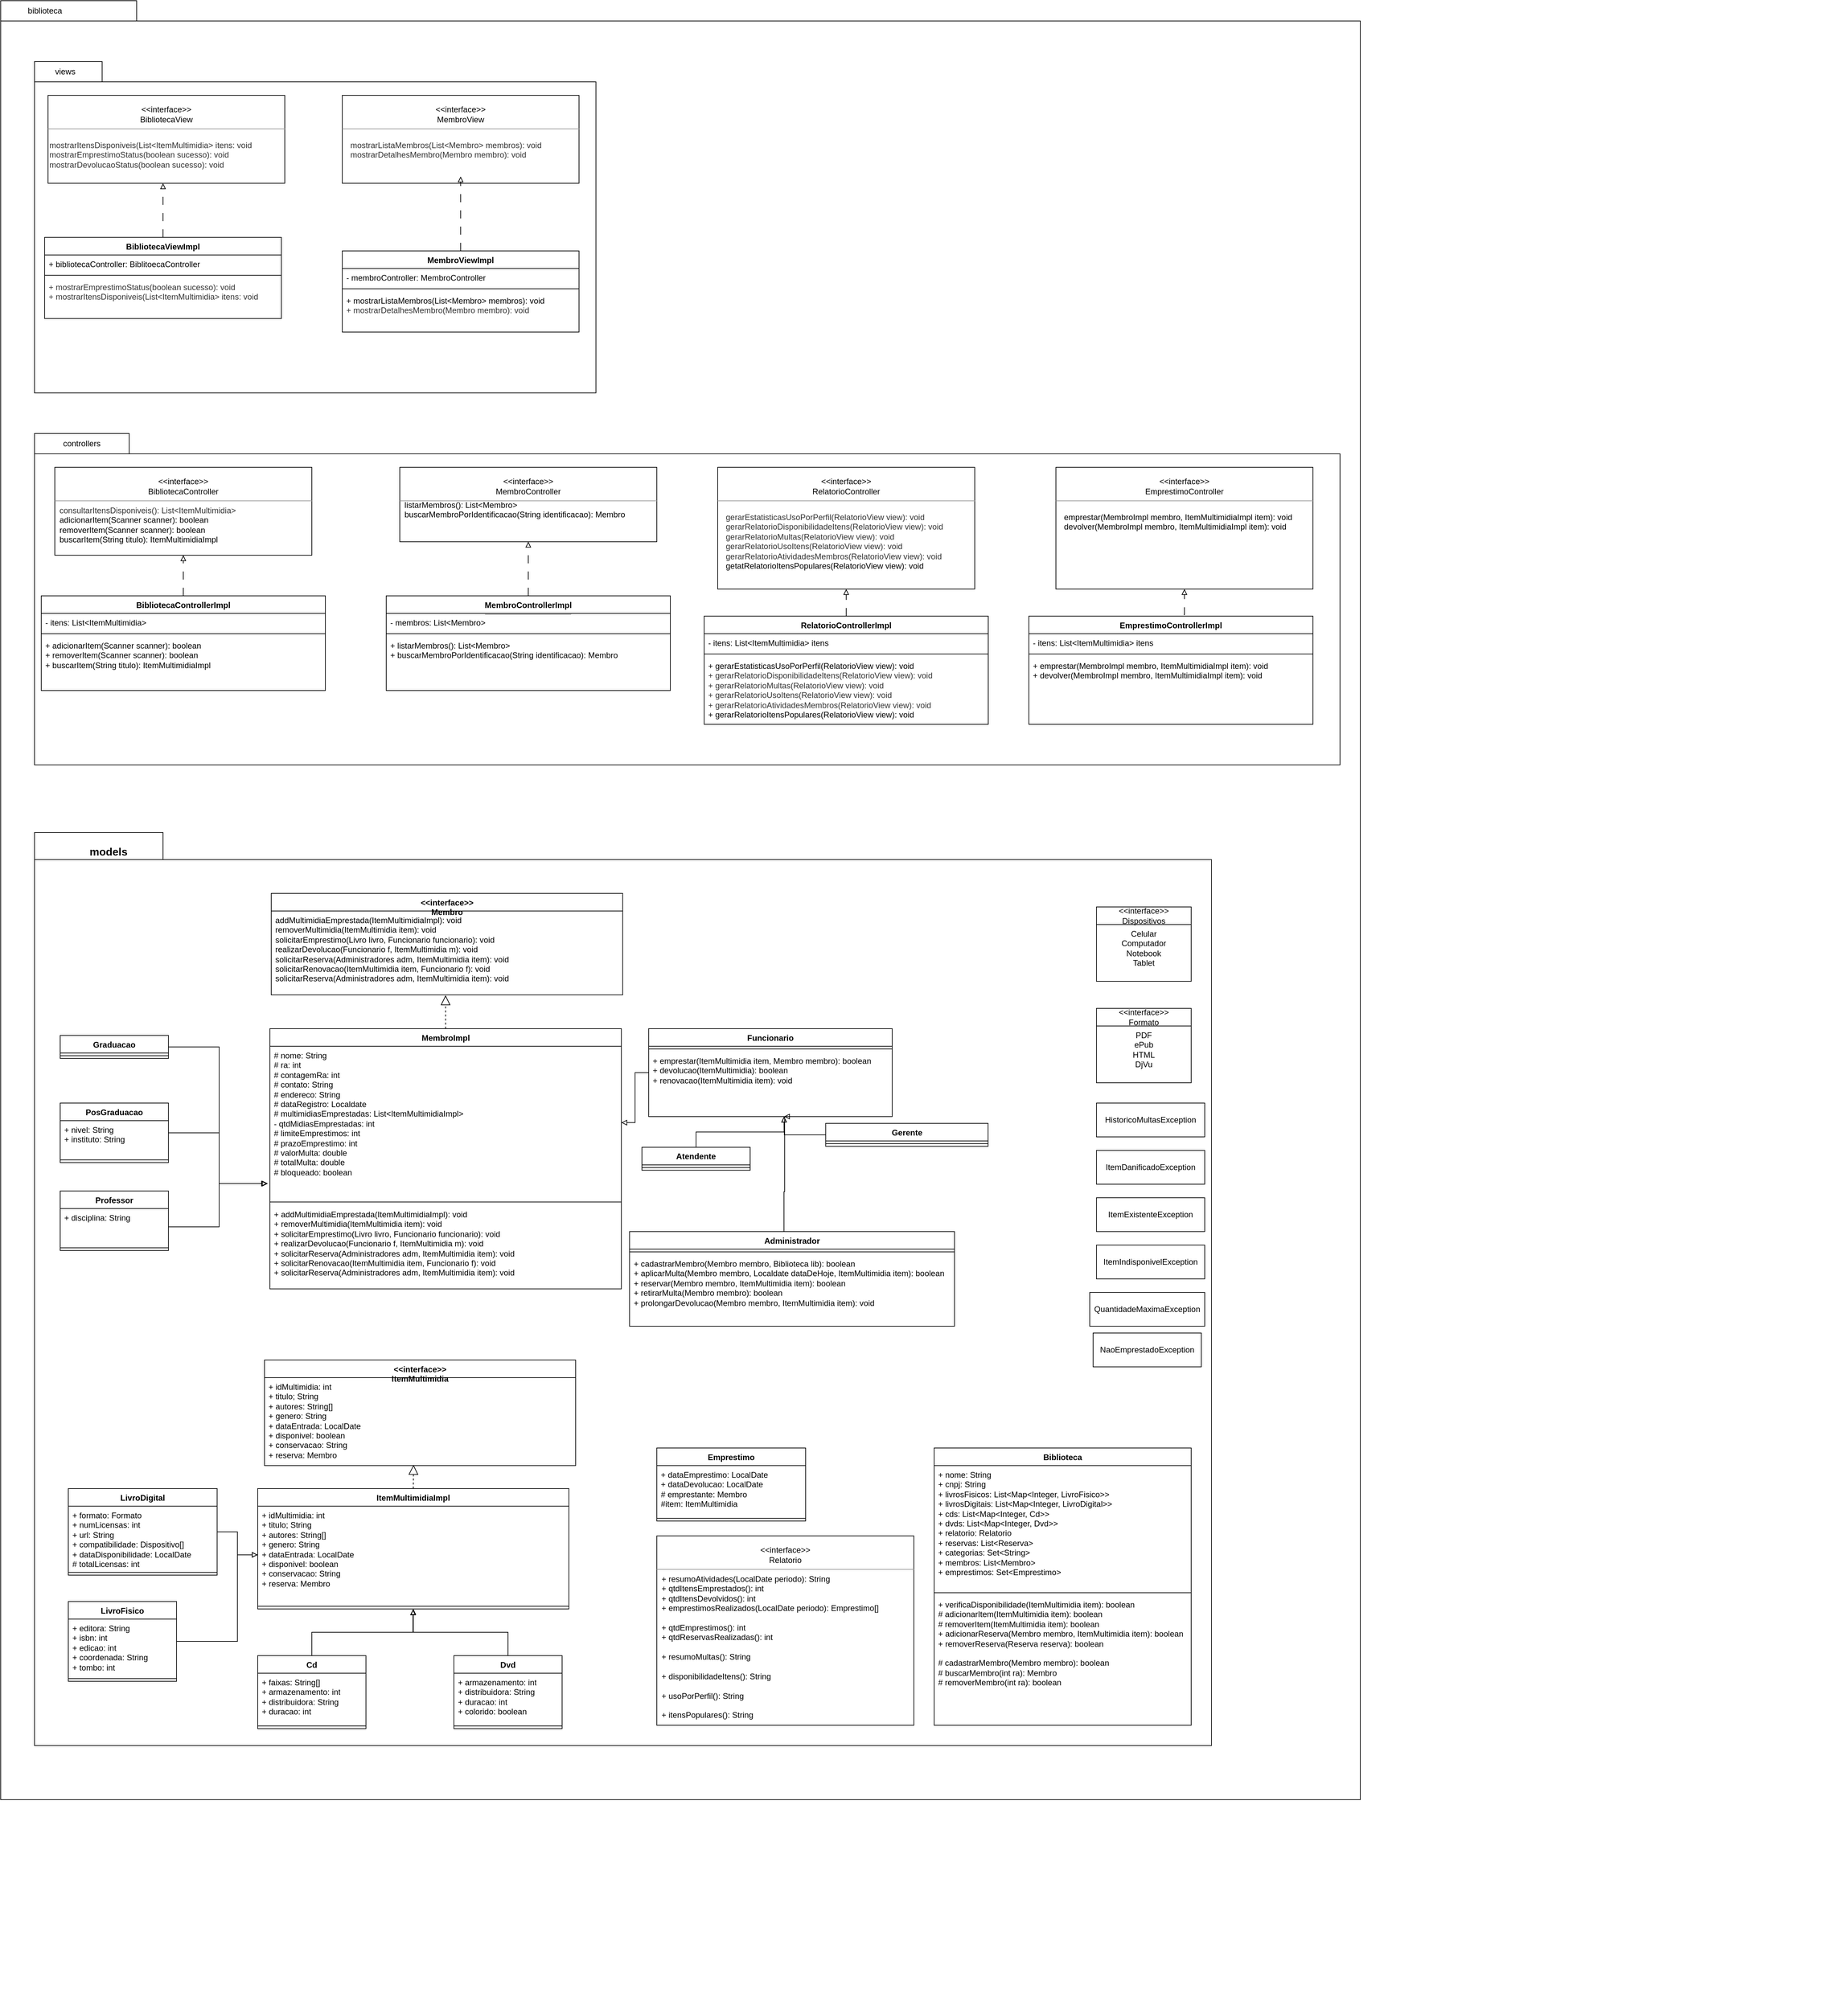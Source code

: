 <mxfile version="21.7.5" type="device">
  <diagram id="C5RBs43oDa-KdzZeNtuy" name="Page-1">
    <mxGraphModel dx="3475" dy="4378" grid="1" gridSize="10" guides="1" tooltips="1" connect="1" arrows="1" fold="1" page="1" pageScale="1" pageWidth="900" pageHeight="1600" math="0" shadow="0">
      <root>
        <mxCell id="WIyWlLk6GJQsqaUBKTNV-0" />
        <mxCell id="WIyWlLk6GJQsqaUBKTNV-1" parent="WIyWlLk6GJQsqaUBKTNV-0" />
        <mxCell id="zVp6rDQHLnVt3jqaxe6N-5" value="" style="group" parent="WIyWlLk6GJQsqaUBKTNV-1" vertex="1" connectable="0">
          <mxGeometry x="-110" y="-1680" width="2730" height="2970" as="geometry" />
        </mxCell>
        <mxCell id="zVp6rDQHLnVt3jqaxe6N-1" value="" style="shape=folder;fontStyle=1;spacingTop=10;tabWidth=100;tabHeight=30;tabPosition=left;html=1;whiteSpace=wrap;" parent="zVp6rDQHLnVt3jqaxe6N-5" vertex="1">
          <mxGeometry width="2010" height="2660" as="geometry" />
        </mxCell>
        <mxCell id="zVp6rDQHLnVt3jqaxe6N-3" value="biblioteca" style="text;html=1;align=center;verticalAlign=middle;resizable=0;points=[];autosize=1;strokeColor=none;fillColor=none;container=1;" parent="zVp6rDQHLnVt3jqaxe6N-5" vertex="1">
          <mxGeometry x="30.0" width="70" height="30" as="geometry" />
        </mxCell>
        <mxCell id="zVp6rDQHLnVt3jqaxe6N-6" value="" style="group" parent="zVp6rDQHLnVt3jqaxe6N-5" vertex="1" connectable="0">
          <mxGeometry x="50" y="90" width="830" height="630" as="geometry" />
        </mxCell>
        <mxCell id="zVp6rDQHLnVt3jqaxe6N-7" value="" style="shape=folder;fontStyle=1;spacingTop=10;tabWidth=100;tabHeight=30;tabPosition=left;html=1;whiteSpace=wrap;" parent="zVp6rDQHLnVt3jqaxe6N-6" vertex="1">
          <mxGeometry width="830" height="490" as="geometry" />
        </mxCell>
        <mxCell id="zVp6rDQHLnVt3jqaxe6N-8" value="views" style="text;html=1;align=center;verticalAlign=middle;resizable=0;points=[];autosize=1;strokeColor=none;fillColor=none;container=1;" parent="zVp6rDQHLnVt3jqaxe6N-6" vertex="1">
          <mxGeometry x="19.997" width="50" height="30" as="geometry" />
        </mxCell>
        <mxCell id="zVp6rDQHLnVt3jqaxe6N-19" value="" style="group" parent="zVp6rDQHLnVt3jqaxe6N-6" vertex="1" connectable="0">
          <mxGeometry x="20" y="50" width="350" height="130" as="geometry" />
        </mxCell>
        <mxCell id="zVp6rDQHLnVt3jqaxe6N-15" value="&lt;div align=&quot;center&quot;&gt;&lt;br&gt;&lt;/div&gt;&lt;div align=&quot;center&quot;&gt;&amp;lt;&amp;lt;interface&amp;gt;&amp;gt;&lt;/div&gt;&lt;div align=&quot;center&quot;&gt;BibliotecaView&lt;/div&gt;&lt;p style=&quot;margin:0px;margin-top:4px;text-align:center;&quot;&gt;&lt;/p&gt;&lt;hr size=&quot;1&quot;&gt;" style="verticalAlign=top;align=left;overflow=fill;fontSize=12;fontFamily=Helvetica;html=1;whiteSpace=wrap;" parent="zVp6rDQHLnVt3jqaxe6N-19" vertex="1">
          <mxGeometry width="350" height="130" as="geometry" />
        </mxCell>
        <mxCell id="zVp6rDQHLnVt3jqaxe6N-16" value="&lt;span data-lucid-type=&quot;application/vnd.lucid.text&quot; data-lucid-content=&quot;{&amp;quot;t&amp;quot;:&amp;quot;+ mostrarItensDisponiveis(List&lt;ItemMultimidia&gt; itens: void\n+ mostrarEmprestimoStatus(boolean sucesso): void\n+ mostrarDevolucaoStatus(boolean sucesso): void&amp;quot;,&amp;quot;m&amp;quot;:[{&amp;quot;s&amp;quot;:0,&amp;quot;n&amp;quot;:&amp;quot;c&amp;quot;,&amp;quot;v&amp;quot;:&amp;quot;333333ff&amp;quot;,&amp;quot;e&amp;quot;:155}]}&quot;&gt;&lt;span style=&quot;color:#333333;&quot;&gt;mostrarItensDisponiveis(List&amp;lt;ItemMultimidia&amp;gt; itens: void&lt;br&gt;&lt;/span&gt;&lt;span style=&quot;color:#333333;&quot;&gt;mostrarEmprestimoStatus(boolean sucesso): void&lt;br&gt;&lt;/span&gt;&lt;span style=&quot;color:#333333;&quot;&gt;mostrarDevolucaoStatus(boolean sucesso): void&lt;/span&gt;&lt;/span&gt;" style="text;whiteSpace=wrap;html=1;" parent="zVp6rDQHLnVt3jqaxe6N-19" vertex="1">
          <mxGeometry y="60" width="340" height="70" as="geometry" />
        </mxCell>
        <mxCell id="zVp6rDQHLnVt3jqaxe6N-29" style="edgeStyle=orthogonalEdgeStyle;rounded=0;orthogonalLoop=1;jettySize=auto;html=1;entryX=0.5;entryY=1;entryDx=0;entryDy=0;dashed=1;dashPattern=12 12;endArrow=block;endFill=0;" parent="zVp6rDQHLnVt3jqaxe6N-6" source="zVp6rDQHLnVt3jqaxe6N-69" target="zVp6rDQHLnVt3jqaxe6N-16" edge="1">
          <mxGeometry relative="1" as="geometry">
            <mxPoint x="215.0" y="330" as="sourcePoint" />
          </mxGeometry>
        </mxCell>
        <mxCell id="zVp6rDQHLnVt3jqaxe6N-30" value="" style="group" parent="zVp6rDQHLnVt3jqaxe6N-6" vertex="1" connectable="0">
          <mxGeometry x="455" y="50" width="350" height="130" as="geometry" />
        </mxCell>
        <mxCell id="zVp6rDQHLnVt3jqaxe6N-31" value="&lt;div align=&quot;center&quot;&gt;&lt;br&gt;&lt;/div&gt;&lt;div align=&quot;center&quot;&gt;&amp;lt;&amp;lt;interface&amp;gt;&amp;gt;&lt;/div&gt;&lt;div align=&quot;center&quot;&gt;MembroView&lt;/div&gt;&lt;p style=&quot;margin:0px;margin-top:4px;text-align:center;&quot;&gt;&lt;/p&gt;&lt;hr size=&quot;1&quot;&gt;" style="verticalAlign=top;align=left;overflow=fill;fontSize=12;fontFamily=Helvetica;html=1;whiteSpace=wrap;" parent="zVp6rDQHLnVt3jqaxe6N-30" vertex="1">
          <mxGeometry width="350" height="130" as="geometry" />
        </mxCell>
        <mxCell id="zVp6rDQHLnVt3jqaxe6N-32" value="&lt;div&gt;&lt;span style=&quot;color:#333333;&quot;&gt;mostrarListaMembros(List&amp;lt;Membro&amp;gt; membros): void&lt;/span&gt;&lt;/div&gt;&lt;div&gt;&lt;span style=&quot;color:#333333;&quot;&gt;mostrarDetalhesMembro(Membro membro): void&lt;br&gt;&lt;/span&gt;&lt;/div&gt;&lt;div&gt;&lt;span style=&quot;color:#333333;&quot;&gt;&lt;/span&gt;&lt;span data-lucid-content=&quot;{&amp;quot;t&amp;quot;:&amp;quot;mostrarListaMembros(List&lt;Membro&gt; membros): void\nmostrarDetalhesMembro(Membro membro): void&amp;quot;,&amp;quot;m&amp;quot;:[{&amp;quot;s&amp;quot;:0,&amp;quot;n&amp;quot;:&amp;quot;c&amp;quot;,&amp;quot;v&amp;quot;:&amp;quot;333333ff&amp;quot;,&amp;quot;e&amp;quot;:90}]}&quot; data-lucid-type=&quot;application/vnd.lucid.text&quot;&gt;&lt;/span&gt;&lt;/div&gt;" style="text;whiteSpace=wrap;html=1;" parent="zVp6rDQHLnVt3jqaxe6N-30" vertex="1">
          <mxGeometry x="10" y="60" width="330" height="60" as="geometry" />
        </mxCell>
        <mxCell id="zVp6rDQHLnVt3jqaxe6N-36" style="edgeStyle=orthogonalEdgeStyle;rounded=0;orthogonalLoop=1;jettySize=auto;html=1;entryX=0.5;entryY=1;entryDx=0;entryDy=0;dashed=1;dashPattern=12 12;endArrow=block;endFill=0;exitX=0.5;exitY=0;exitDx=0;exitDy=0;" parent="zVp6rDQHLnVt3jqaxe6N-6" source="zVp6rDQHLnVt3jqaxe6N-74" target="zVp6rDQHLnVt3jqaxe6N-32" edge="1">
          <mxGeometry relative="1" as="geometry">
            <mxPoint x="630" y="270" as="sourcePoint" />
          </mxGeometry>
        </mxCell>
        <mxCell id="zVp6rDQHLnVt3jqaxe6N-33" value="" style="group" parent="zVp6rDQHLnVt3jqaxe6N-6" vertex="1" connectable="0">
          <mxGeometry x="455" y="270" width="350" height="130" as="geometry" />
        </mxCell>
        <mxCell id="zVp6rDQHLnVt3jqaxe6N-69" value="BibliotecaViewImpl" style="swimlane;fontStyle=1;align=center;verticalAlign=top;childLayout=stackLayout;horizontal=1;startSize=26;horizontalStack=0;resizeParent=1;resizeParentMax=0;resizeLast=0;collapsible=1;marginBottom=0;whiteSpace=wrap;html=1;" parent="zVp6rDQHLnVt3jqaxe6N-6" vertex="1">
          <mxGeometry x="15" y="260" width="350" height="120" as="geometry" />
        </mxCell>
        <mxCell id="zVp6rDQHLnVt3jqaxe6N-70" value="+ bibliotecaController: BiblitoecaController" style="text;strokeColor=none;fillColor=none;align=left;verticalAlign=top;spacingLeft=4;spacingRight=4;overflow=hidden;rotatable=0;points=[[0,0.5],[1,0.5]];portConstraint=eastwest;whiteSpace=wrap;html=1;" parent="zVp6rDQHLnVt3jqaxe6N-69" vertex="1">
          <mxGeometry y="26" width="350" height="26" as="geometry" />
        </mxCell>
        <mxCell id="zVp6rDQHLnVt3jqaxe6N-71" value="" style="line;strokeWidth=1;fillColor=none;align=left;verticalAlign=middle;spacingTop=-1;spacingLeft=3;spacingRight=3;rotatable=0;labelPosition=right;points=[];portConstraint=eastwest;strokeColor=inherit;" parent="zVp6rDQHLnVt3jqaxe6N-69" vertex="1">
          <mxGeometry y="52" width="350" height="8" as="geometry" />
        </mxCell>
        <mxCell id="zVp6rDQHLnVt3jqaxe6N-72" value="&lt;span style=&quot;color:#333333;&quot;&gt;+ mostrarEmprestimoStatus(boolean sucesso): void&lt;br&gt;&lt;/span&gt;&lt;span style=&quot;color:#333333;&quot;&gt;+ mostrarItensDisponiveis(List&amp;lt;ItemMultimidia&amp;gt; itens: void&lt;br&gt;&lt;/span&gt;&lt;span data-lucid-type=&quot;application/vnd.lucid.text&quot; data-lucid-content=&quot;{&amp;quot;t&amp;quot;:&amp;quot;+ mostrarItensDisponiveis(List&lt;ItemMultimidia&gt; itens: void\n+ mostrarEmprestimoStatus(boolean sucesso): void\n+ mostrarDevolucaoStatus(boolean sucesso): void&amp;quot;,&amp;quot;m&amp;quot;:[{&amp;quot;s&amp;quot;:0,&amp;quot;n&amp;quot;:&amp;quot;c&amp;quot;,&amp;quot;v&amp;quot;:&amp;quot;333333ff&amp;quot;,&amp;quot;e&amp;quot;:155}]}&quot;&gt;&lt;/span&gt;" style="text;strokeColor=none;fillColor=none;align=left;verticalAlign=top;spacingLeft=4;spacingRight=4;overflow=hidden;rotatable=0;points=[[0,0.5],[1,0.5]];portConstraint=eastwest;whiteSpace=wrap;html=1;" parent="zVp6rDQHLnVt3jqaxe6N-69" vertex="1">
          <mxGeometry y="60" width="350" height="60" as="geometry" />
        </mxCell>
        <mxCell id="zVp6rDQHLnVt3jqaxe6N-74" value="MembroViewImpl" style="swimlane;fontStyle=1;align=center;verticalAlign=top;childLayout=stackLayout;horizontal=1;startSize=26;horizontalStack=0;resizeParent=1;resizeParentMax=0;resizeLast=0;collapsible=1;marginBottom=0;whiteSpace=wrap;html=1;" parent="zVp6rDQHLnVt3jqaxe6N-6" vertex="1">
          <mxGeometry x="455" y="280" width="350" height="120" as="geometry" />
        </mxCell>
        <mxCell id="zVp6rDQHLnVt3jqaxe6N-75" value="- membroController: MembroController" style="text;strokeColor=none;fillColor=none;align=left;verticalAlign=top;spacingLeft=4;spacingRight=4;overflow=hidden;rotatable=0;points=[[0,0.5],[1,0.5]];portConstraint=eastwest;whiteSpace=wrap;html=1;" parent="zVp6rDQHLnVt3jqaxe6N-74" vertex="1">
          <mxGeometry y="26" width="350" height="26" as="geometry" />
        </mxCell>
        <mxCell id="zVp6rDQHLnVt3jqaxe6N-76" value="" style="line;strokeWidth=1;fillColor=none;align=left;verticalAlign=middle;spacingTop=-1;spacingLeft=3;spacingRight=3;rotatable=0;labelPosition=right;points=[];portConstraint=eastwest;strokeColor=inherit;" parent="zVp6rDQHLnVt3jqaxe6N-74" vertex="1">
          <mxGeometry y="52" width="350" height="8" as="geometry" />
        </mxCell>
        <mxCell id="zVp6rDQHLnVt3jqaxe6N-77" value="&lt;div&gt;+ mostrarListaMembros(List&amp;lt;Membro&amp;gt; membros): void&lt;/div&gt;&lt;div&gt;&lt;span style=&quot;color:#333333;&quot;&gt;+ mostrarDetalhesMembro(Membro membro): void&lt;br&gt;&lt;/span&gt;&lt;/div&gt;&lt;div&gt;&lt;span style=&quot;color:#333333;&quot;&gt;&lt;/span&gt;&lt;span data-lucid-content=&quot;{&amp;quot;t&amp;quot;:&amp;quot;mostrarListaMembros(List&lt;Membro&gt; membros): void\nmostrarDetalhesMembro(Membro membro): void&amp;quot;,&amp;quot;m&amp;quot;:[{&amp;quot;s&amp;quot;:0,&amp;quot;n&amp;quot;:&amp;quot;c&amp;quot;,&amp;quot;v&amp;quot;:&amp;quot;333333ff&amp;quot;,&amp;quot;e&amp;quot;:90}]}&quot; data-lucid-type=&quot;application/vnd.lucid.text&quot;&gt;&lt;br&gt;&lt;/span&gt;&lt;/div&gt;" style="text;strokeColor=none;fillColor=none;align=left;verticalAlign=top;spacingLeft=4;spacingRight=4;overflow=hidden;rotatable=0;points=[[0,0.5],[1,0.5]];portConstraint=eastwest;whiteSpace=wrap;html=1;" parent="zVp6rDQHLnVt3jqaxe6N-74" vertex="1">
          <mxGeometry y="60" width="350" height="60" as="geometry" />
        </mxCell>
        <mxCell id="zVp6rDQHLnVt3jqaxe6N-64" value="" style="group" parent="zVp6rDQHLnVt3jqaxe6N-5" vertex="1" connectable="0">
          <mxGeometry x="50" y="640" width="1930" height="490" as="geometry" />
        </mxCell>
        <mxCell id="zVp6rDQHLnVt3jqaxe6N-60" value="" style="shape=folder;fontStyle=1;spacingTop=10;tabWidth=140;tabHeight=30;tabPosition=left;html=1;whiteSpace=wrap;" parent="zVp6rDQHLnVt3jqaxe6N-64" vertex="1">
          <mxGeometry width="1930" height="490" as="geometry" />
        </mxCell>
        <mxCell id="zVp6rDQHLnVt3jqaxe6N-62" value="controllers" style="text;html=1;strokeColor=none;fillColor=none;align=center;verticalAlign=middle;whiteSpace=wrap;rounded=0;" parent="zVp6rDQHLnVt3jqaxe6N-64" vertex="1">
          <mxGeometry x="40" width="60" height="30" as="geometry" />
        </mxCell>
        <mxCell id="zVp6rDQHLnVt3jqaxe6N-65" value="" style="group" parent="zVp6rDQHLnVt3jqaxe6N-64" vertex="1" connectable="0">
          <mxGeometry x="30" y="50" width="380" height="130" as="geometry" />
        </mxCell>
        <mxCell id="zVp6rDQHLnVt3jqaxe6N-68" value="" style="group" parent="zVp6rDQHLnVt3jqaxe6N-65" vertex="1" connectable="0">
          <mxGeometry width="380" height="130" as="geometry" />
        </mxCell>
        <mxCell id="zVp6rDQHLnVt3jqaxe6N-66" value="&lt;div align=&quot;center&quot;&gt;&lt;br&gt;&lt;/div&gt;&lt;div align=&quot;center&quot;&gt;&amp;lt;&amp;lt;interface&amp;gt;&amp;gt;&lt;/div&gt;&lt;div align=&quot;center&quot;&gt;BibliotecaController&lt;/div&gt;&lt;p style=&quot;margin:0px;margin-top:4px;text-align:center;&quot;&gt;&lt;/p&gt;&lt;hr size=&quot;1&quot;&gt;" style="verticalAlign=top;align=left;overflow=fill;fontSize=12;fontFamily=Helvetica;html=1;whiteSpace=wrap;" parent="zVp6rDQHLnVt3jqaxe6N-68" vertex="1">
          <mxGeometry width="380" height="130" as="geometry" />
        </mxCell>
        <mxCell id="zVp6rDQHLnVt3jqaxe6N-63" value="&lt;div&gt;&lt;span data-lucid-type=&quot;application/vnd.lucid.text&quot; data-lucid-content=&quot;{&amp;quot;t&amp;quot;:&amp;quot;consultarItensDisponiveis(): List&lt;ItemMultimidia&gt;\nemprestarItem(Membro membro, ItemMultimidia item): boolean\ndevolverItem(Membro membro, ItemMultimidia item): boolean&amp;quot;,&amp;quot;m&amp;quot;:[{&amp;quot;s&amp;quot;:0,&amp;quot;n&amp;quot;:&amp;quot;c&amp;quot;,&amp;quot;v&amp;quot;:&amp;quot;333333ff&amp;quot;,&amp;quot;e&amp;quot;:166}]}&quot;&gt;&lt;span style=&quot;color:#333333;&quot;&gt;consultarItensDisponiveis(): List&amp;lt;ItemMultimidia&amp;gt;&lt;/span&gt;&lt;br&gt;&lt;/span&gt;&lt;/div&gt;&lt;div&gt;&lt;span data-lucid-type=&quot;application/vnd.lucid.text&quot; data-lucid-content=&quot;{&amp;quot;t&amp;quot;:&amp;quot;consultarItensDisponiveis(): List&lt;ItemMultimidia&gt;\nemprestarItem(Membro membro, ItemMultimidia item): boolean\ndevolverItem(Membro membro, ItemMultimidia item): boolean&amp;quot;,&amp;quot;m&amp;quot;:[{&amp;quot;s&amp;quot;:0,&amp;quot;n&amp;quot;:&amp;quot;c&amp;quot;,&amp;quot;v&amp;quot;:&amp;quot;333333ff&amp;quot;,&amp;quot;e&amp;quot;:166}]}&quot;&gt;adicionarItem(Scanner scanner): boolean&lt;/span&gt;&lt;/div&gt;&lt;div&gt;&lt;span data-lucid-type=&quot;application/vnd.lucid.text&quot; data-lucid-content=&quot;{&amp;quot;t&amp;quot;:&amp;quot;consultarItensDisponiveis(): List&lt;ItemMultimidia&gt;\nemprestarItem(Membro membro, ItemMultimidia item): boolean\ndevolverItem(Membro membro, ItemMultimidia item): boolean&amp;quot;,&amp;quot;m&amp;quot;:[{&amp;quot;s&amp;quot;:0,&amp;quot;n&amp;quot;:&amp;quot;c&amp;quot;,&amp;quot;v&amp;quot;:&amp;quot;333333ff&amp;quot;,&amp;quot;e&amp;quot;:166}]}&quot;&gt;removerItem(Scanner scanner): boolean&lt;/span&gt;&lt;/div&gt;&lt;div&gt;&lt;span data-lucid-type=&quot;application/vnd.lucid.text&quot; data-lucid-content=&quot;{&amp;quot;t&amp;quot;:&amp;quot;consultarItensDisponiveis(): List&lt;ItemMultimidia&gt;\nemprestarItem(Membro membro, ItemMultimidia item): boolean\ndevolverItem(Membro membro, ItemMultimidia item): boolean&amp;quot;,&amp;quot;m&amp;quot;:[{&amp;quot;s&amp;quot;:0,&amp;quot;n&amp;quot;:&amp;quot;c&amp;quot;,&amp;quot;v&amp;quot;:&amp;quot;333333ff&amp;quot;,&amp;quot;e&amp;quot;:166}]}&quot;&gt;buscarItem(String titulo): ItemMultimidiaImpl&lt;br&gt;&lt;/span&gt;&lt;/div&gt;" style="text;whiteSpace=wrap;html=1;" parent="zVp6rDQHLnVt3jqaxe6N-68" vertex="1">
          <mxGeometry x="5" y="50" width="370" height="70" as="geometry" />
        </mxCell>
        <mxCell id="zVp6rDQHLnVt3jqaxe6N-83" style="edgeStyle=orthogonalEdgeStyle;rounded=0;orthogonalLoop=1;jettySize=auto;html=1;exitX=0.5;exitY=0;exitDx=0;exitDy=0;entryX=0.5;entryY=1;entryDx=0;entryDy=0;dashed=1;dashPattern=12 12;endArrow=block;endFill=0;" parent="zVp6rDQHLnVt3jqaxe6N-64" source="zVp6rDQHLnVt3jqaxe6N-78" target="zVp6rDQHLnVt3jqaxe6N-66" edge="1">
          <mxGeometry relative="1" as="geometry" />
        </mxCell>
        <mxCell id="zVp6rDQHLnVt3jqaxe6N-78" value="BibliotecaControllerImpl" style="swimlane;fontStyle=1;align=center;verticalAlign=top;childLayout=stackLayout;horizontal=1;startSize=26;horizontalStack=0;resizeParent=1;resizeParentMax=0;resizeLast=0;collapsible=1;marginBottom=0;whiteSpace=wrap;html=1;" parent="zVp6rDQHLnVt3jqaxe6N-64" vertex="1">
          <mxGeometry x="10" y="240" width="420" height="140" as="geometry" />
        </mxCell>
        <mxCell id="zVp6rDQHLnVt3jqaxe6N-79" value="- itens: List&amp;lt;ItemMultimidia&amp;gt;" style="text;strokeColor=none;fillColor=none;align=left;verticalAlign=top;spacingLeft=4;spacingRight=4;overflow=hidden;rotatable=0;points=[[0,0.5],[1,0.5]];portConstraint=eastwest;whiteSpace=wrap;html=1;" parent="zVp6rDQHLnVt3jqaxe6N-78" vertex="1">
          <mxGeometry y="26" width="420" height="26" as="geometry" />
        </mxCell>
        <mxCell id="zVp6rDQHLnVt3jqaxe6N-80" value="" style="line;strokeWidth=1;fillColor=none;align=left;verticalAlign=middle;spacingTop=-1;spacingLeft=3;spacingRight=3;rotatable=0;labelPosition=right;points=[];portConstraint=eastwest;strokeColor=inherit;" parent="zVp6rDQHLnVt3jqaxe6N-78" vertex="1">
          <mxGeometry y="52" width="420" height="8" as="geometry" />
        </mxCell>
        <mxCell id="zVp6rDQHLnVt3jqaxe6N-81" value="&lt;div&gt;&lt;span data-lucid-type=&quot;application/vnd.lucid.text&quot; data-lucid-content=&quot;{&amp;quot;t&amp;quot;:&amp;quot;consultarItensDisponiveis(): List&lt;ItemMultimidia&gt;\nemprestarItem(Membro membro, ItemMultimidia item): boolean\ndevolverItem(Membro membro, ItemMultimidia item): boolean&amp;quot;,&amp;quot;m&amp;quot;:[{&amp;quot;s&amp;quot;:0,&amp;quot;n&amp;quot;:&amp;quot;c&amp;quot;,&amp;quot;v&amp;quot;:&amp;quot;333333ff&amp;quot;,&amp;quot;e&amp;quot;:166}]}&quot;&gt;+ adicionarItem(Scanner scanner): boolean&lt;/span&gt;&lt;/div&gt;&lt;div&gt;&lt;span data-lucid-type=&quot;application/vnd.lucid.text&quot; data-lucid-content=&quot;{&amp;quot;t&amp;quot;:&amp;quot;consultarItensDisponiveis(): List&lt;ItemMultimidia&gt;\nemprestarItem(Membro membro, ItemMultimidia item): boolean\ndevolverItem(Membro membro, ItemMultimidia item): boolean&amp;quot;,&amp;quot;m&amp;quot;:[{&amp;quot;s&amp;quot;:0,&amp;quot;n&amp;quot;:&amp;quot;c&amp;quot;,&amp;quot;v&amp;quot;:&amp;quot;333333ff&amp;quot;,&amp;quot;e&amp;quot;:166}]}&quot;&gt;+ removerItem(Scanner scanner): boolean&lt;/span&gt;&lt;/div&gt;&lt;div&gt;&lt;span data-lucid-type=&quot;application/vnd.lucid.text&quot; data-lucid-content=&quot;{&amp;quot;t&amp;quot;:&amp;quot;consultarItensDisponiveis(): List&lt;ItemMultimidia&gt;\nemprestarItem(Membro membro, ItemMultimidia item): boolean\ndevolverItem(Membro membro, ItemMultimidia item): boolean&amp;quot;,&amp;quot;m&amp;quot;:[{&amp;quot;s&amp;quot;:0,&amp;quot;n&amp;quot;:&amp;quot;c&amp;quot;,&amp;quot;v&amp;quot;:&amp;quot;333333ff&amp;quot;,&amp;quot;e&amp;quot;:166}]}&quot;&gt;+ buscarItem(String titulo): ItemMultimidiaImpl&lt;br&gt;&lt;/span&gt;&lt;/div&gt;" style="text;strokeColor=none;fillColor=none;align=left;verticalAlign=top;spacingLeft=4;spacingRight=4;overflow=hidden;rotatable=0;points=[[0,0.5],[1,0.5]];portConstraint=eastwest;whiteSpace=wrap;html=1;" parent="zVp6rDQHLnVt3jqaxe6N-78" vertex="1">
          <mxGeometry y="60" width="420" height="80" as="geometry" />
        </mxCell>
        <mxCell id="zVp6rDQHLnVt3jqaxe6N-84" value="" style="group" parent="zVp6rDQHLnVt3jqaxe6N-64" vertex="1" connectable="0">
          <mxGeometry x="540" y="50" width="380" height="130" as="geometry" />
        </mxCell>
        <mxCell id="zVp6rDQHLnVt3jqaxe6N-85" value="" style="group" parent="zVp6rDQHLnVt3jqaxe6N-84" vertex="1" connectable="0">
          <mxGeometry width="380" height="110" as="geometry" />
        </mxCell>
        <mxCell id="zVp6rDQHLnVt3jqaxe6N-86" value="&lt;div align=&quot;center&quot;&gt;&lt;br&gt;&lt;/div&gt;&lt;div align=&quot;center&quot;&gt;&amp;lt;&amp;lt;interface&amp;gt;&amp;gt;&lt;/div&gt;&lt;div align=&quot;center&quot;&gt;MembroController&lt;/div&gt;&lt;p style=&quot;margin:0px;margin-top:4px;text-align:center;&quot;&gt;&lt;/p&gt;&lt;hr size=&quot;1&quot;&gt;" style="verticalAlign=top;align=left;overflow=fill;fontSize=12;fontFamily=Helvetica;html=1;whiteSpace=wrap;" parent="zVp6rDQHLnVt3jqaxe6N-85" vertex="1">
          <mxGeometry width="380" height="110" as="geometry" />
        </mxCell>
        <mxCell id="zVp6rDQHLnVt3jqaxe6N-87" value="&lt;div&gt;listarMembros(): List&amp;lt;Membro&amp;gt;&lt;/div&gt;&lt;div&gt;buscarMembroPorIdentificacao(String identificacao): Membro&lt;br&gt;&lt;/div&gt;" style="text;whiteSpace=wrap;html=1;" parent="zVp6rDQHLnVt3jqaxe6N-85" vertex="1">
          <mxGeometry x="5" y="42.308" width="370" height="59.231" as="geometry" />
        </mxCell>
        <mxCell id="zVp6rDQHLnVt3jqaxe6N-88" style="edgeStyle=orthogonalEdgeStyle;rounded=0;orthogonalLoop=1;jettySize=auto;html=1;exitX=0.5;exitY=0;exitDx=0;exitDy=0;entryX=0.5;entryY=1;entryDx=0;entryDy=0;dashed=1;dashPattern=12 12;endArrow=block;endFill=0;" parent="zVp6rDQHLnVt3jqaxe6N-64" source="zVp6rDQHLnVt3jqaxe6N-89" target="zVp6rDQHLnVt3jqaxe6N-86" edge="1">
          <mxGeometry relative="1" as="geometry" />
        </mxCell>
        <mxCell id="zVp6rDQHLnVt3jqaxe6N-89" value="&lt;div align=&quot;center&quot;&gt;MembroControllerImpl&lt;/div&gt;&lt;p style=&quot;margin:0px;margin-top:4px;text-align:center;&quot;&gt;&lt;/p&gt;&lt;hr size=&quot;1&quot;&gt;" style="swimlane;fontStyle=1;align=center;verticalAlign=top;childLayout=stackLayout;horizontal=1;startSize=26;horizontalStack=0;resizeParent=1;resizeParentMax=0;resizeLast=0;collapsible=1;marginBottom=0;whiteSpace=wrap;html=1;" parent="zVp6rDQHLnVt3jqaxe6N-64" vertex="1">
          <mxGeometry x="520" y="240" width="420" height="140" as="geometry" />
        </mxCell>
        <mxCell id="zVp6rDQHLnVt3jqaxe6N-90" value="- membros: List&amp;lt;Membro&amp;gt; " style="text;strokeColor=none;fillColor=none;align=left;verticalAlign=top;spacingLeft=4;spacingRight=4;overflow=hidden;rotatable=0;points=[[0,0.5],[1,0.5]];portConstraint=eastwest;whiteSpace=wrap;html=1;" parent="zVp6rDQHLnVt3jqaxe6N-89" vertex="1">
          <mxGeometry y="26" width="420" height="26" as="geometry" />
        </mxCell>
        <mxCell id="zVp6rDQHLnVt3jqaxe6N-91" value="" style="line;strokeWidth=1;fillColor=none;align=left;verticalAlign=middle;spacingTop=-1;spacingLeft=3;spacingRight=3;rotatable=0;labelPosition=right;points=[];portConstraint=eastwest;strokeColor=inherit;" parent="zVp6rDQHLnVt3jqaxe6N-89" vertex="1">
          <mxGeometry y="52" width="420" height="8" as="geometry" />
        </mxCell>
        <mxCell id="zVp6rDQHLnVt3jqaxe6N-92" value="+ listarMembros(): List&amp;lt;Membro&amp;gt;&lt;div&gt;+ buscarMembroPorIdentificacao(String identificacao): Membro&lt;br&gt;&lt;/div&gt;" style="text;strokeColor=none;fillColor=none;align=left;verticalAlign=top;spacingLeft=4;spacingRight=4;overflow=hidden;rotatable=0;points=[[0,0.5],[1,0.5]];portConstraint=eastwest;whiteSpace=wrap;html=1;" parent="zVp6rDQHLnVt3jqaxe6N-89" vertex="1">
          <mxGeometry y="60" width="420" height="80" as="geometry" />
        </mxCell>
        <mxCell id="zVp6rDQHLnVt3jqaxe6N-97" style="edgeStyle=orthogonalEdgeStyle;rounded=0;orthogonalLoop=1;jettySize=auto;html=1;exitX=0.5;exitY=0;exitDx=0;exitDy=0;entryX=0.5;entryY=1;entryDx=0;entryDy=0;dashed=1;dashPattern=12 12;endArrow=block;endFill=0;" parent="zVp6rDQHLnVt3jqaxe6N-64" source="zVp6rDQHLnVt3jqaxe6N-98" target="zVp6rDQHLnVt3jqaxe6N-95" edge="1">
          <mxGeometry relative="1" as="geometry" />
        </mxCell>
        <mxCell id="zVp6rDQHLnVt3jqaxe6N-98" value="&lt;div&gt;RelatorioControllerImpl&lt;/div&gt;" style="swimlane;fontStyle=1;align=center;verticalAlign=top;childLayout=stackLayout;horizontal=1;startSize=26;horizontalStack=0;resizeParent=1;resizeParentMax=0;resizeLast=0;collapsible=1;marginBottom=0;whiteSpace=wrap;html=1;" parent="zVp6rDQHLnVt3jqaxe6N-64" vertex="1">
          <mxGeometry x="990" y="270" width="420" height="160" as="geometry" />
        </mxCell>
        <mxCell id="zVp6rDQHLnVt3jqaxe6N-99" value="- itens: List&amp;lt;ItemMultimidia&amp;gt; itens" style="text;strokeColor=none;fillColor=none;align=left;verticalAlign=top;spacingLeft=4;spacingRight=4;overflow=hidden;rotatable=0;points=[[0,0.5],[1,0.5]];portConstraint=eastwest;whiteSpace=wrap;html=1;" parent="zVp6rDQHLnVt3jqaxe6N-98" vertex="1">
          <mxGeometry y="26" width="420" height="26" as="geometry" />
        </mxCell>
        <mxCell id="zVp6rDQHLnVt3jqaxe6N-100" value="" style="line;strokeWidth=1;fillColor=none;align=left;verticalAlign=middle;spacingTop=-1;spacingLeft=3;spacingRight=3;rotatable=0;labelPosition=right;points=[];portConstraint=eastwest;strokeColor=inherit;" parent="zVp6rDQHLnVt3jqaxe6N-98" vertex="1">
          <mxGeometry y="52" width="420" height="8" as="geometry" />
        </mxCell>
        <mxCell id="zVp6rDQHLnVt3jqaxe6N-101" value="+ gerarEstatisticasUsoPorPerfil(RelatorioView view): void&lt;br&gt;&lt;span style=&quot;color:#333333;&quot;&gt;+ gerarRelatorioDisponibilidadeItens(RelatorioView view): void&lt;br&gt;&lt;/span&gt;&lt;span style=&quot;color:#333333;&quot;&gt;+ gerarRelatorioMultas(RelatorioView view): void&lt;br&gt;&lt;/span&gt;&lt;span style=&quot;color:#333333;&quot;&gt;+ gerarRelatorioUsoItens(RelatorioView view): void&lt;br&gt;&lt;/span&gt;&lt;div&gt;&lt;span style=&quot;color:#333333;&quot;&gt;+ gerarRelatorioAtividadesMembros(RelatorioView view): void&lt;/span&gt;&lt;/div&gt;+ gerarRelatorioItensPopulares(RelatorioView view): void&lt;br&gt;&lt;div&gt;&lt;br&gt;&lt;span style=&quot;color:#333333;&quot;&gt;&lt;/span&gt;&lt;span data-lucid-content=&quot;{&amp;quot;t&amp;quot;:&amp;quot;gerarRelatorioAtividadesMembros(RelatorioView view): void\ngerarRelatorioUsoItens(RelatorioView view): void\ngerarRelatorioMultas(RelatorioView view): void\ngerarRelatorioDisponibilidadeItens(RelatorioView view): void\ngerarEstatisticasUsoPorPerfil(RelatorioView view): void\ngerarRelatorioItensPopulares(RelatorioView view): void&amp;quot;,&amp;quot;m&amp;quot;:[{&amp;quot;s&amp;quot;:0,&amp;quot;n&amp;quot;:&amp;quot;c&amp;quot;,&amp;quot;v&amp;quot;:&amp;quot;333333ff&amp;quot;,&amp;quot;e&amp;quot;:325}]}&quot; data-lucid-type=&quot;application/vnd.lucid.text&quot;&gt;&lt;/span&gt;&lt;/div&gt;" style="text;strokeColor=none;fillColor=none;align=left;verticalAlign=top;spacingLeft=4;spacingRight=4;overflow=hidden;rotatable=0;points=[[0,0.5],[1,0.5]];portConstraint=eastwest;whiteSpace=wrap;html=1;" parent="zVp6rDQHLnVt3jqaxe6N-98" vertex="1">
          <mxGeometry y="60" width="420" height="100" as="geometry" />
        </mxCell>
        <mxCell id="zVp6rDQHLnVt3jqaxe6N-93" value="" style="group" parent="zVp6rDQHLnVt3jqaxe6N-64" vertex="1" connectable="0">
          <mxGeometry x="1010" y="50" width="380" height="180" as="geometry" />
        </mxCell>
        <mxCell id="zVp6rDQHLnVt3jqaxe6N-94" value="" style="group" parent="zVp6rDQHLnVt3jqaxe6N-93" vertex="1" connectable="0">
          <mxGeometry width="380" height="180" as="geometry" />
        </mxCell>
        <mxCell id="zVp6rDQHLnVt3jqaxe6N-103" value="" style="group" parent="zVp6rDQHLnVt3jqaxe6N-94" vertex="1" connectable="0">
          <mxGeometry width="380" height="180" as="geometry" />
        </mxCell>
        <mxCell id="zVp6rDQHLnVt3jqaxe6N-95" value="&lt;div align=&quot;center&quot;&gt;&lt;br&gt;&lt;/div&gt;&lt;div align=&quot;center&quot;&gt;&amp;lt;&amp;lt;interface&amp;gt;&amp;gt;&lt;/div&gt;&lt;div align=&quot;center&quot;&gt;RelatorioController&lt;/div&gt;&lt;p style=&quot;margin:0px;margin-top:4px;text-align:center;&quot;&gt;&lt;/p&gt;&lt;hr size=&quot;1&quot;&gt;" style="verticalAlign=top;align=left;overflow=fill;fontSize=12;fontFamily=Helvetica;html=1;whiteSpace=wrap;" parent="zVp6rDQHLnVt3jqaxe6N-103" vertex="1">
          <mxGeometry width="380" height="180" as="geometry" />
        </mxCell>
        <mxCell id="zVp6rDQHLnVt3jqaxe6N-96" value="&lt;span style=&quot;color:#333333;&quot;&gt;gerarEstatisticasUsoPorPerfil(RelatorioView view): void&lt;br&gt;&lt;/span&gt;&lt;span style=&quot;color:#333333;&quot;&gt;gerarRelatorioDisponibilidadeItens(RelatorioView view): void&lt;br&gt;&lt;/span&gt;&lt;span style=&quot;color:#333333;&quot;&gt;gerarRelatorioMultas(RelatorioView view): void&lt;br&gt;&lt;/span&gt;&lt;span style=&quot;color:#333333;&quot;&gt;gerarRelatorioUsoItens(RelatorioView view): void&lt;br&gt;&lt;/span&gt;&lt;div&gt;&lt;span style=&quot;color:#333333;&quot;&gt;gerarRelatorioAtividadesMembros(RelatorioView view): void&lt;/span&gt;&lt;/div&gt;getatRelatorioItensPopulares(RelatorioView view): void&lt;br&gt;&lt;div&gt;&lt;br&gt;&lt;span style=&quot;color:#333333;&quot;&gt;&lt;/span&gt;&lt;span data-lucid-content=&quot;{&amp;quot;t&amp;quot;:&amp;quot;gerarRelatorioAtividadesMembros(RelatorioView view): void\ngerarRelatorioUsoItens(RelatorioView view): void\ngerarRelatorioMultas(RelatorioView view): void\ngerarRelatorioDisponibilidadeItens(RelatorioView view): void\ngerarEstatisticasUsoPorPerfil(RelatorioView view): void\ngerarRelatorioItensPopulares(RelatorioView view): void&amp;quot;,&amp;quot;m&amp;quot;:[{&amp;quot;s&amp;quot;:0,&amp;quot;n&amp;quot;:&amp;quot;c&amp;quot;,&amp;quot;v&amp;quot;:&amp;quot;333333ff&amp;quot;,&amp;quot;e&amp;quot;:325}]}&quot; data-lucid-type=&quot;application/vnd.lucid.text&quot;&gt;&lt;/span&gt;&lt;/div&gt;" style="text;whiteSpace=wrap;html=1;" parent="zVp6rDQHLnVt3jqaxe6N-103" vertex="1">
          <mxGeometry x="10" y="59.997" width="370" height="102.857" as="geometry" />
        </mxCell>
        <mxCell id="tTXDme5XLWwfHPJBJdgc-8" value="&lt;div&gt;EmprestimoControllerImpl&lt;/div&gt;" style="swimlane;fontStyle=1;align=center;verticalAlign=top;childLayout=stackLayout;horizontal=1;startSize=26;horizontalStack=0;resizeParent=1;resizeParentMax=0;resizeLast=0;collapsible=1;marginBottom=0;whiteSpace=wrap;html=1;" vertex="1" parent="zVp6rDQHLnVt3jqaxe6N-64">
          <mxGeometry x="1470" y="270" width="420" height="160" as="geometry" />
        </mxCell>
        <mxCell id="tTXDme5XLWwfHPJBJdgc-9" value="- itens: List&amp;lt;ItemMultimidia&amp;gt; itens" style="text;strokeColor=none;fillColor=none;align=left;verticalAlign=top;spacingLeft=4;spacingRight=4;overflow=hidden;rotatable=0;points=[[0,0.5],[1,0.5]];portConstraint=eastwest;whiteSpace=wrap;html=1;" vertex="1" parent="tTXDme5XLWwfHPJBJdgc-8">
          <mxGeometry y="26" width="420" height="26" as="geometry" />
        </mxCell>
        <mxCell id="tTXDme5XLWwfHPJBJdgc-10" value="" style="line;strokeWidth=1;fillColor=none;align=left;verticalAlign=middle;spacingTop=-1;spacingLeft=3;spacingRight=3;rotatable=0;labelPosition=right;points=[];portConstraint=eastwest;strokeColor=inherit;" vertex="1" parent="tTXDme5XLWwfHPJBJdgc-8">
          <mxGeometry y="52" width="420" height="8" as="geometry" />
        </mxCell>
        <mxCell id="tTXDme5XLWwfHPJBJdgc-11" value="&lt;div&gt;+ emprestar(MembroImpl membro, ItemMultimidiaImpl item): void&lt;/div&gt;&lt;div&gt;+ devolver(MembroImpl membro, ItemMultimidiaImpl item): void&lt;/div&gt;" style="text;strokeColor=none;fillColor=none;align=left;verticalAlign=top;spacingLeft=4;spacingRight=4;overflow=hidden;rotatable=0;points=[[0,0.5],[1,0.5]];portConstraint=eastwest;whiteSpace=wrap;html=1;" vertex="1" parent="tTXDme5XLWwfHPJBJdgc-8">
          <mxGeometry y="60" width="420" height="100" as="geometry" />
        </mxCell>
        <mxCell id="zVp6rDQHLnVt3jqaxe6N-110" value="" style="group" parent="zVp6rDQHLnVt3jqaxe6N-5" vertex="1" connectable="0">
          <mxGeometry x="50" y="1230" width="1760" height="1380" as="geometry" />
        </mxCell>
        <mxCell id="zVp6rDQHLnVt3jqaxe6N-104" value="" style="shape=folder;fontStyle=1;spacingTop=10;tabWidth=190;tabHeight=40;tabPosition=left;html=1;whiteSpace=wrap;" parent="zVp6rDQHLnVt3jqaxe6N-110" vertex="1">
          <mxGeometry width="1740" height="1350" as="geometry" />
        </mxCell>
        <mxCell id="zVp6rDQHLnVt3jqaxe6N-105" value="&lt;font style=&quot;font-size: 16px;&quot;&gt;models&lt;/font&gt;" style="text;align=center;fontStyle=1;verticalAlign=middle;spacingLeft=3;spacingRight=3;strokeColor=none;rotatable=0;points=[[0,0.5],[1,0.5]];portConstraint=eastwest;html=1;strokeWidth=5;" parent="zVp6rDQHLnVt3jqaxe6N-110" vertex="1">
          <mxGeometry x="48.333" y="11.071" width="120.833" height="33.214" as="geometry" />
        </mxCell>
        <mxCell id="zVp6rDQHLnVt3jqaxe6N-155" value="&lt;div&gt;&amp;lt;&amp;lt;interface&amp;gt;&amp;gt;&lt;/div&gt;&lt;div&gt;Formato&lt;br&gt;&lt;/div&gt;" style="swimlane;fontStyle=0;childLayout=stackLayout;horizontal=1;startSize=26;fillColor=none;horizontalStack=0;resizeParent=1;resizeParentMax=0;resizeLast=0;collapsible=1;marginBottom=0;whiteSpace=wrap;html=1;" parent="zVp6rDQHLnVt3jqaxe6N-110" vertex="1">
          <mxGeometry x="1570" y="260" width="140" height="110" as="geometry">
            <mxRectangle x="720" y="770" width="110" height="40" as="alternateBounds" />
          </mxGeometry>
        </mxCell>
        <mxCell id="zVp6rDQHLnVt3jqaxe6N-158" value="&lt;div align=&quot;center&quot;&gt;PDF&lt;/div&gt;&lt;div align=&quot;center&quot;&gt;ePub&lt;/div&gt;&lt;div align=&quot;center&quot;&gt;HTML&lt;/div&gt;&lt;div align=&quot;center&quot;&gt;DjVu&lt;br&gt;&lt;/div&gt;" style="text;strokeColor=none;fillColor=none;align=center;verticalAlign=top;spacingLeft=4;spacingRight=4;overflow=hidden;rotatable=0;points=[[0,0.5],[1,0.5]];portConstraint=eastwest;whiteSpace=wrap;html=1;" parent="zVp6rDQHLnVt3jqaxe6N-155" vertex="1">
          <mxGeometry y="26" width="140" height="84" as="geometry" />
        </mxCell>
        <mxCell id="zVp6rDQHLnVt3jqaxe6N-159" value="&lt;div&gt;&amp;lt;&amp;lt;interface&amp;gt;&amp;gt;&lt;/div&gt;&lt;div&gt;Dispositivos&lt;br&gt;&lt;/div&gt;" style="swimlane;fontStyle=0;childLayout=stackLayout;horizontal=1;startSize=26;fillColor=none;horizontalStack=0;resizeParent=1;resizeParentMax=0;resizeLast=0;collapsible=1;marginBottom=0;whiteSpace=wrap;html=1;" parent="zVp6rDQHLnVt3jqaxe6N-110" vertex="1">
          <mxGeometry x="1570" y="110" width="140" height="110" as="geometry">
            <mxRectangle x="720" y="770" width="110" height="40" as="alternateBounds" />
          </mxGeometry>
        </mxCell>
        <mxCell id="zVp6rDQHLnVt3jqaxe6N-160" value="&lt;div&gt;Celular&lt;/div&gt;&lt;div&gt;Computador&lt;/div&gt;&lt;div&gt;Notebook&lt;/div&gt;&lt;div&gt;Tablet&lt;br&gt;&lt;/div&gt;" style="text;strokeColor=none;fillColor=none;align=center;verticalAlign=top;spacingLeft=4;spacingRight=4;overflow=hidden;rotatable=0;points=[[0,0.5],[1,0.5]];portConstraint=eastwest;whiteSpace=wrap;html=1;" parent="zVp6rDQHLnVt3jqaxe6N-159" vertex="1">
          <mxGeometry y="26" width="140" height="84" as="geometry" />
        </mxCell>
        <mxCell id="zVp6rDQHLnVt3jqaxe6N-177" value="" style="group" parent="zVp6rDQHLnVt3jqaxe6N-110" vertex="1" connectable="0">
          <mxGeometry x="50" y="970" width="740" height="355" as="geometry" />
        </mxCell>
        <mxCell id="zVp6rDQHLnVt3jqaxe6N-162" value="LivroFisico" style="swimlane;fontStyle=1;align=center;verticalAlign=top;childLayout=stackLayout;horizontal=1;startSize=26;horizontalStack=0;resizeParent=1;resizeParentMax=0;resizeLast=0;collapsible=1;marginBottom=0;whiteSpace=wrap;html=1;" parent="zVp6rDQHLnVt3jqaxe6N-177" vertex="1">
          <mxGeometry y="167" width="160" height="118" as="geometry">
            <mxRectangle x="3170" y="-40" width="100" height="30" as="alternateBounds" />
          </mxGeometry>
        </mxCell>
        <mxCell id="zVp6rDQHLnVt3jqaxe6N-163" value="&lt;div&gt;+ editora: String&lt;/div&gt;&lt;div&gt;+ isbn: int&lt;/div&gt;&lt;div&gt;+ edicao: int&lt;/div&gt;&lt;div&gt;+ coordenada: String&lt;/div&gt;&lt;div&gt;+ tombo: int&lt;br&gt;&lt;/div&gt;" style="text;strokeColor=none;fillColor=none;align=left;verticalAlign=top;spacingLeft=4;spacingRight=4;overflow=hidden;rotatable=0;points=[[0,0.5],[1,0.5]];portConstraint=eastwest;whiteSpace=wrap;html=1;" parent="zVp6rDQHLnVt3jqaxe6N-162" vertex="1">
          <mxGeometry y="26" width="160" height="84" as="geometry" />
        </mxCell>
        <mxCell id="zVp6rDQHLnVt3jqaxe6N-164" value="" style="line;strokeWidth=1;fillColor=none;align=left;verticalAlign=middle;spacingTop=-1;spacingLeft=3;spacingRight=3;rotatable=0;labelPosition=right;points=[];portConstraint=eastwest;strokeColor=inherit;" parent="zVp6rDQHLnVt3jqaxe6N-162" vertex="1">
          <mxGeometry y="110" width="160" height="8" as="geometry" />
        </mxCell>
        <mxCell id="zVp6rDQHLnVt3jqaxe6N-167" value="Cd" style="swimlane;fontStyle=1;align=center;verticalAlign=top;childLayout=stackLayout;horizontal=1;startSize=26;horizontalStack=0;resizeParent=1;resizeParentMax=0;resizeLast=0;collapsible=1;marginBottom=0;whiteSpace=wrap;html=1;" parent="zVp6rDQHLnVt3jqaxe6N-177" vertex="1">
          <mxGeometry x="280" y="247" width="160" height="108" as="geometry" />
        </mxCell>
        <mxCell id="zVp6rDQHLnVt3jqaxe6N-168" value="&lt;div&gt;+ faixas: String[]&lt;/div&gt;&lt;div&gt;+ armazenamento: int&lt;/div&gt;&lt;div&gt;+ distribuidora: String&lt;/div&gt;&lt;div&gt;+ duracao: int&lt;br&gt;&lt;/div&gt;" style="text;strokeColor=none;fillColor=none;align=left;verticalAlign=top;spacingLeft=4;spacingRight=4;overflow=hidden;rotatable=0;points=[[0,0.5],[1,0.5]];portConstraint=eastwest;whiteSpace=wrap;html=1;" parent="zVp6rDQHLnVt3jqaxe6N-167" vertex="1">
          <mxGeometry y="26" width="160" height="74" as="geometry" />
        </mxCell>
        <mxCell id="zVp6rDQHLnVt3jqaxe6N-169" value="" style="line;strokeWidth=1;fillColor=none;align=left;verticalAlign=middle;spacingTop=-1;spacingLeft=3;spacingRight=3;rotatable=0;labelPosition=right;points=[];portConstraint=eastwest;strokeColor=inherit;" parent="zVp6rDQHLnVt3jqaxe6N-167" vertex="1">
          <mxGeometry y="100" width="160" height="8" as="geometry" />
        </mxCell>
        <mxCell id="tTXDme5XLWwfHPJBJdgc-12" value="" style="group" vertex="1" connectable="0" parent="zVp6rDQHLnVt3jqaxe6N-177">
          <mxGeometry width="740" height="355" as="geometry" />
        </mxCell>
        <mxCell id="zVp6rDQHLnVt3jqaxe6N-147" value="ItemMultimidiaImpl" style="swimlane;fontStyle=1;align=center;verticalAlign=top;childLayout=stackLayout;horizontal=1;startSize=26;horizontalStack=0;resizeParent=1;resizeParentMax=0;resizeLast=0;collapsible=1;marginBottom=0;whiteSpace=wrap;html=1;" parent="tTXDme5XLWwfHPJBJdgc-12" vertex="1">
          <mxGeometry x="280" width="460" height="178" as="geometry" />
        </mxCell>
        <mxCell id="zVp6rDQHLnVt3jqaxe6N-148" value="&lt;div&gt;+ idMultimidia: int&lt;/div&gt;&lt;div&gt;+ titulo; String&lt;/div&gt;&lt;div&gt;+ autores: String[]&lt;/div&gt;&lt;div&gt;+ genero: String&lt;/div&gt;&lt;div&gt;+ dataEntrada: LocalDate&lt;/div&gt;&lt;div&gt;+ disponivel: boolean&lt;/div&gt;&lt;div&gt;+ conservacao: String&lt;/div&gt;&lt;div&gt;+ reserva: Membro&lt;br&gt;&lt;/div&gt;" style="text;strokeColor=none;fillColor=none;align=left;verticalAlign=top;spacingLeft=4;spacingRight=4;overflow=hidden;rotatable=0;points=[[0,0.5],[1,0.5]];portConstraint=eastwest;whiteSpace=wrap;html=1;" parent="zVp6rDQHLnVt3jqaxe6N-147" vertex="1">
          <mxGeometry y="26" width="460" height="144" as="geometry" />
        </mxCell>
        <mxCell id="zVp6rDQHLnVt3jqaxe6N-149" value="" style="line;strokeWidth=1;fillColor=none;align=left;verticalAlign=middle;spacingTop=-1;spacingLeft=3;spacingRight=3;rotatable=0;labelPosition=right;points=[];portConstraint=eastwest;strokeColor=inherit;" parent="zVp6rDQHLnVt3jqaxe6N-147" vertex="1">
          <mxGeometry y="170" width="460" height="8" as="geometry" />
        </mxCell>
        <mxCell id="zVp6rDQHLnVt3jqaxe6N-161" style="edgeStyle=orthogonalEdgeStyle;rounded=0;orthogonalLoop=1;jettySize=auto;html=1;entryX=0;entryY=0.5;entryDx=0;entryDy=0;endArrow=block;endFill=0;" parent="tTXDme5XLWwfHPJBJdgc-12" source="zVp6rDQHLnVt3jqaxe6N-151" target="zVp6rDQHLnVt3jqaxe6N-148" edge="1">
          <mxGeometry relative="1" as="geometry" />
        </mxCell>
        <mxCell id="zVp6rDQHLnVt3jqaxe6N-151" value="LivroDigital" style="swimlane;fontStyle=1;align=center;verticalAlign=top;childLayout=stackLayout;horizontal=1;startSize=26;horizontalStack=0;resizeParent=1;resizeParentMax=0;resizeLast=0;collapsible=1;marginBottom=0;whiteSpace=wrap;html=1;" parent="tTXDme5XLWwfHPJBJdgc-12" vertex="1">
          <mxGeometry width="220" height="128" as="geometry" />
        </mxCell>
        <mxCell id="zVp6rDQHLnVt3jqaxe6N-152" value="&lt;div&gt;+ formato: Formato&lt;/div&gt;&lt;div&gt;+ numLicensas: int&lt;/div&gt;&lt;div&gt;+ url: String&lt;/div&gt;&lt;div&gt;+ compatibilidade: Dispositivo[]&lt;br&gt;&lt;/div&gt;&lt;div&gt;+ dataDisponibilidade: LocalDate&lt;/div&gt;&lt;div&gt;# totalLicensas: int&lt;br&gt;&lt;/div&gt;" style="text;strokeColor=none;fillColor=none;align=left;verticalAlign=top;spacingLeft=4;spacingRight=4;overflow=hidden;rotatable=0;points=[[0,0.5],[1,0.5]];portConstraint=eastwest;whiteSpace=wrap;html=1;" parent="zVp6rDQHLnVt3jqaxe6N-151" vertex="1">
          <mxGeometry y="26" width="220" height="94" as="geometry" />
        </mxCell>
        <mxCell id="zVp6rDQHLnVt3jqaxe6N-153" value="" style="line;strokeWidth=1;fillColor=none;align=left;verticalAlign=middle;spacingTop=-1;spacingLeft=3;spacingRight=3;rotatable=0;labelPosition=right;points=[];portConstraint=eastwest;strokeColor=inherit;" parent="zVp6rDQHLnVt3jqaxe6N-151" vertex="1">
          <mxGeometry y="120" width="220" height="8" as="geometry" />
        </mxCell>
        <mxCell id="zVp6rDQHLnVt3jqaxe6N-166" style="edgeStyle=orthogonalEdgeStyle;rounded=0;orthogonalLoop=1;jettySize=auto;html=1;endArrow=block;endFill=0;" parent="tTXDme5XLWwfHPJBJdgc-12" source="zVp6rDQHLnVt3jqaxe6N-162" target="zVp6rDQHLnVt3jqaxe6N-148" edge="1">
          <mxGeometry relative="1" as="geometry">
            <Array as="points">
              <mxPoint x="250" y="226" />
              <mxPoint x="250" y="98" />
            </Array>
          </mxGeometry>
        </mxCell>
        <mxCell id="zVp6rDQHLnVt3jqaxe6N-171" style="edgeStyle=orthogonalEdgeStyle;rounded=0;orthogonalLoop=1;jettySize=auto;html=1;entryX=0.5;entryY=1;entryDx=0;entryDy=0;endArrow=block;endFill=0;" parent="tTXDme5XLWwfHPJBJdgc-12" source="zVp6rDQHLnVt3jqaxe6N-167" target="zVp6rDQHLnVt3jqaxe6N-147" edge="1">
          <mxGeometry relative="1" as="geometry" />
        </mxCell>
        <mxCell id="zVp6rDQHLnVt3jqaxe6N-176" style="edgeStyle=orthogonalEdgeStyle;rounded=0;orthogonalLoop=1;jettySize=auto;html=1;entryX=0.499;entryY=1.083;entryDx=0;entryDy=0;entryPerimeter=0;endArrow=block;endFill=0;" parent="tTXDme5XLWwfHPJBJdgc-12" source="zVp6rDQHLnVt3jqaxe6N-172" target="zVp6rDQHLnVt3jqaxe6N-149" edge="1">
          <mxGeometry relative="1" as="geometry" />
        </mxCell>
        <mxCell id="zVp6rDQHLnVt3jqaxe6N-172" value="Dvd" style="swimlane;fontStyle=1;align=center;verticalAlign=top;childLayout=stackLayout;horizontal=1;startSize=26;horizontalStack=0;resizeParent=1;resizeParentMax=0;resizeLast=0;collapsible=1;marginBottom=0;whiteSpace=wrap;html=1;" parent="tTXDme5XLWwfHPJBJdgc-12" vertex="1">
          <mxGeometry x="570" y="247" width="160" height="108" as="geometry" />
        </mxCell>
        <mxCell id="zVp6rDQHLnVt3jqaxe6N-173" value="&lt;div&gt;+ armazenamento: int&lt;/div&gt;&lt;div&gt;+ distribuidora: String&lt;/div&gt;&lt;div&gt;+ duracao: int&lt;/div&gt;&lt;div&gt;+ colorido: boolean&lt;br&gt;&lt;/div&gt;" style="text;strokeColor=none;fillColor=none;align=left;verticalAlign=top;spacingLeft=4;spacingRight=4;overflow=hidden;rotatable=0;points=[[0,0.5],[1,0.5]];portConstraint=eastwest;whiteSpace=wrap;html=1;" parent="zVp6rDQHLnVt3jqaxe6N-172" vertex="1">
          <mxGeometry y="26" width="160" height="74" as="geometry" />
        </mxCell>
        <mxCell id="zVp6rDQHLnVt3jqaxe6N-174" value="" style="line;strokeWidth=1;fillColor=none;align=left;verticalAlign=middle;spacingTop=-1;spacingLeft=3;spacingRight=3;rotatable=0;labelPosition=right;points=[];portConstraint=eastwest;strokeColor=inherit;" parent="zVp6rDQHLnVt3jqaxe6N-172" vertex="1">
          <mxGeometry y="100" width="160" height="8" as="geometry" />
        </mxCell>
        <mxCell id="zVp6rDQHLnVt3jqaxe6N-178" value="Emprestimo" style="swimlane;fontStyle=1;align=center;verticalAlign=top;childLayout=stackLayout;horizontal=1;startSize=26;horizontalStack=0;resizeParent=1;resizeParentMax=0;resizeLast=0;collapsible=1;marginBottom=0;whiteSpace=wrap;html=1;" parent="zVp6rDQHLnVt3jqaxe6N-110" vertex="1">
          <mxGeometry x="920" y="910" width="220" height="108" as="geometry" />
        </mxCell>
        <mxCell id="zVp6rDQHLnVt3jqaxe6N-179" value="&lt;div&gt;+ dataEmprestimo: LocalDate&lt;/div&gt;&lt;div&gt;+ dataDevolucao: LocalDate&lt;/div&gt;&lt;div&gt;# emprestante: Membro&lt;/div&gt;&lt;div&gt;#item: ItemMultimidia&lt;br&gt;&lt;/div&gt;" style="text;strokeColor=none;fillColor=none;align=left;verticalAlign=top;spacingLeft=4;spacingRight=4;overflow=hidden;rotatable=0;points=[[0,0.5],[1,0.5]];portConstraint=eastwest;whiteSpace=wrap;html=1;" parent="zVp6rDQHLnVt3jqaxe6N-178" vertex="1">
          <mxGeometry y="26" width="220" height="74" as="geometry" />
        </mxCell>
        <mxCell id="zVp6rDQHLnVt3jqaxe6N-180" value="" style="line;strokeWidth=1;fillColor=none;align=left;verticalAlign=middle;spacingTop=-1;spacingLeft=3;spacingRight=3;rotatable=0;labelPosition=right;points=[];portConstraint=eastwest;strokeColor=inherit;" parent="zVp6rDQHLnVt3jqaxe6N-178" vertex="1">
          <mxGeometry y="100" width="220" height="8" as="geometry" />
        </mxCell>
        <mxCell id="zVp6rDQHLnVt3jqaxe6N-183" value="" style="group" parent="zVp6rDQHLnVt3jqaxe6N-110" vertex="1" connectable="0">
          <mxGeometry x="920" y="1040" width="380" height="280" as="geometry" />
        </mxCell>
        <mxCell id="zVp6rDQHLnVt3jqaxe6N-184" value="&lt;div align=&quot;center&quot;&gt;&lt;br&gt;&lt;/div&gt;&lt;div align=&quot;center&quot;&gt;&amp;lt;&amp;lt;interface&amp;gt;&amp;gt;&lt;/div&gt;&lt;div align=&quot;center&quot;&gt;Relatorio&lt;br&gt;&lt;/div&gt;&lt;p style=&quot;margin:0px;margin-top:4px;text-align:center;&quot;&gt;&lt;/p&gt;&lt;hr size=&quot;1&quot;&gt;" style="verticalAlign=top;align=left;overflow=fill;fontSize=12;fontFamily=Helvetica;html=1;whiteSpace=wrap;" parent="zVp6rDQHLnVt3jqaxe6N-183" vertex="1">
          <mxGeometry width="380" height="280" as="geometry" />
        </mxCell>
        <mxCell id="zVp6rDQHLnVt3jqaxe6N-185" value="&lt;div&gt;+ resumoAtividades(LocalDate periodo): String&lt;/div&gt;&lt;div&gt;+ qtdItensEmprestados(): int&lt;/div&gt;&lt;div&gt;+ qtdItensDevolvidos(): int&lt;/div&gt;&lt;div&gt;+ emprestimosRealizados(LocalDate periodo): Emprestimo[]&lt;/div&gt;&lt;div&gt;&lt;br&gt;&lt;/div&gt;&lt;div&gt;+ qtdEmprestimos(): int&lt;/div&gt;&lt;div&gt;+ qtdReservasRealizadas(): int&lt;/div&gt;&lt;div&gt;&lt;br&gt;&lt;/div&gt;&lt;div&gt;+ resumoMultas(): String&lt;/div&gt;&lt;div&gt;&lt;br&gt;&lt;/div&gt;&lt;div&gt;+ disponibilidadeItens(): String&lt;/div&gt;&lt;div&gt;&lt;br&gt;&lt;/div&gt;&lt;div&gt;+ usoPorPerfil(): String&lt;/div&gt;&lt;div&gt;&lt;br&gt;&lt;/div&gt;&lt;div&gt;+ itensPopulares(): String&lt;br&gt;&lt;/div&gt;" style="text;whiteSpace=wrap;html=1;" parent="zVp6rDQHLnVt3jqaxe6N-183" vertex="1">
          <mxGeometry x="5" y="50" width="370" height="220" as="geometry" />
        </mxCell>
        <mxCell id="zVp6rDQHLnVt3jqaxe6N-187" value="Biblioteca" style="swimlane;fontStyle=1;align=center;verticalAlign=top;childLayout=stackLayout;horizontal=1;startSize=26;horizontalStack=0;resizeParent=1;resizeParentMax=0;resizeLast=0;collapsible=1;marginBottom=0;whiteSpace=wrap;html=1;" parent="zVp6rDQHLnVt3jqaxe6N-110" vertex="1">
          <mxGeometry x="1330" y="910" width="380" height="410" as="geometry" />
        </mxCell>
        <mxCell id="zVp6rDQHLnVt3jqaxe6N-188" value="&lt;div&gt;+ nome: String&lt;/div&gt;&lt;div&gt;+ cnpj: String&lt;/div&gt;&lt;div&gt;+ livrosFisicos: List&amp;lt;Map&amp;lt;Integer, LivroFisico&amp;gt;&amp;gt;&lt;br&gt;&lt;/div&gt;&lt;div&gt;+ livrosDigitais: List&amp;lt;Map&amp;lt;Integer, LivroDigital&amp;gt;&amp;gt;&lt;/div&gt;&lt;div&gt;+ cds: List&amp;lt;Map&amp;lt;Integer, Cd&amp;gt;&amp;gt;&lt;/div&gt;&lt;div&gt;+ dvds: List&amp;lt;Map&amp;lt;Integer, Dvd&amp;gt;&amp;gt;&lt;/div&gt;&lt;div&gt;+ relatorio: Relatorio&lt;/div&gt;&lt;div&gt;+ reservas: List&amp;lt;Reserva&amp;gt;&lt;/div&gt;&lt;div&gt;+ categorias: Set&amp;lt;String&amp;gt;&lt;br&gt;&lt;/div&gt;&lt;div&gt;+ membros: List&amp;lt;Membro&amp;gt;&lt;/div&gt;&lt;div&gt;+ emprestimos: Set&amp;lt;Emprestimo&amp;gt;&lt;br&gt;&lt;/div&gt;" style="text;strokeColor=none;fillColor=none;align=left;verticalAlign=top;spacingLeft=4;spacingRight=4;overflow=hidden;rotatable=0;points=[[0,0.5],[1,0.5]];portConstraint=eastwest;whiteSpace=wrap;html=1;" parent="zVp6rDQHLnVt3jqaxe6N-187" vertex="1">
          <mxGeometry y="26" width="380" height="184" as="geometry" />
        </mxCell>
        <mxCell id="zVp6rDQHLnVt3jqaxe6N-189" value="" style="line;strokeWidth=1;fillColor=none;align=left;verticalAlign=middle;spacingTop=-1;spacingLeft=3;spacingRight=3;rotatable=0;labelPosition=right;points=[];portConstraint=eastwest;strokeColor=inherit;" parent="zVp6rDQHLnVt3jqaxe6N-187" vertex="1">
          <mxGeometry y="210" width="380" height="8" as="geometry" />
        </mxCell>
        <mxCell id="zVp6rDQHLnVt3jqaxe6N-190" value="&lt;div&gt;+ verificaDisponibilidade(ItemMultimidia item): boolean&lt;/div&gt;&lt;div&gt;# adicionarItem(ItemMultimidia item): boolean&lt;/div&gt;&lt;div&gt;# removerItem(ItemMultimidia item): boolean&lt;/div&gt;&lt;div&gt;+ adicionarReserva(Membro membro, ItemMultimidia item): boolean&lt;br&gt;&lt;/div&gt;&lt;div&gt;+ removerReserva(Reserva reserva): boolean&lt;/div&gt;&lt;div&gt;&lt;br&gt;&lt;/div&gt;&lt;div&gt;# cadastrarMembro(Membro membro): boolean&lt;/div&gt;&lt;div&gt;# buscarMembro(int ra): Membro&lt;br&gt;&lt;/div&gt;&lt;div&gt;# removerMembro(int ra): boolean&lt;br&gt;&lt;/div&gt;" style="text;strokeColor=none;fillColor=none;align=left;verticalAlign=top;spacingLeft=4;spacingRight=4;overflow=hidden;rotatable=0;points=[[0,0.5],[1,0.5]];portConstraint=eastwest;whiteSpace=wrap;html=1;" parent="zVp6rDQHLnVt3jqaxe6N-187" vertex="1">
          <mxGeometry y="218" width="380" height="192" as="geometry" />
        </mxCell>
        <mxCell id="tTXDme5XLWwfHPJBJdgc-30" value="" style="group" vertex="1" connectable="0" parent="zVp6rDQHLnVt3jqaxe6N-110">
          <mxGeometry x="38.0" y="90" width="1371.67" height="690" as="geometry" />
        </mxCell>
        <mxCell id="tTXDme5XLWwfHPJBJdgc-23" value="" style="group" vertex="1" connectable="0" parent="tTXDme5XLWwfHPJBJdgc-30">
          <mxGeometry y="200" width="1371.67" height="490" as="geometry" />
        </mxCell>
        <mxCell id="zVp6rDQHLnVt3jqaxe6N-146" value="" style="group" parent="tTXDme5XLWwfHPJBJdgc-23" vertex="1" connectable="0">
          <mxGeometry width="1330" height="490" as="geometry" />
        </mxCell>
        <mxCell id="zVp6rDQHLnVt3jqaxe6N-106" value="MembroImpl" style="swimlane;fontStyle=1;align=center;verticalAlign=top;childLayout=stackLayout;horizontal=1;startSize=26;horizontalStack=0;resizeParent=1;resizeParentMax=0;resizeLast=0;collapsible=1;marginBottom=0;whiteSpace=wrap;html=1;" parent="zVp6rDQHLnVt3jqaxe6N-146" vertex="1">
          <mxGeometry x="309.997" width="519.583" height="384.714" as="geometry" />
        </mxCell>
        <mxCell id="zVp6rDQHLnVt3jqaxe6N-107" value="&lt;div&gt;# nome: String&lt;/div&gt;&lt;div&gt;# ra: int&lt;/div&gt;&lt;div&gt;# contagemRa: int&lt;/div&gt;&lt;div&gt;# contato: String&lt;/div&gt;&lt;div&gt;# endereco: String&lt;/div&gt;&lt;div&gt;# dataRegistro: Localdate&lt;/div&gt;&lt;div&gt;# multimidiasEmprestadas: List&amp;lt;ItemMultimidiaImpl&amp;gt;&lt;/div&gt;&lt;div&gt;- qtdMidiasEmprestadas: int&lt;/div&gt;&lt;div&gt;# limiteEmprestimos: int&lt;br&gt;&lt;/div&gt;&lt;div&gt;# prazoEmprestimo: int&lt;/div&gt;&lt;div&gt;# valorMulta: double&lt;/div&gt;&lt;div&gt;# totalMulta: double&lt;/div&gt;&lt;div&gt;# bloqueado: boolean&lt;/div&gt;&lt;div&gt;&lt;br&gt;&lt;/div&gt;&lt;div&gt;&lt;br&gt;&lt;/div&gt;" style="text;strokeColor=none;fillColor=none;align=left;verticalAlign=top;spacingLeft=4;spacingRight=4;overflow=hidden;rotatable=0;points=[[0,0.5],[1,0.5]];portConstraint=eastwest;whiteSpace=wrap;html=1;" parent="zVp6rDQHLnVt3jqaxe6N-106" vertex="1">
          <mxGeometry y="26" width="519.583" height="225.857" as="geometry" />
        </mxCell>
        <mxCell id="zVp6rDQHLnVt3jqaxe6N-108" value="" style="line;strokeWidth=1;fillColor=none;align=left;verticalAlign=middle;spacingTop=-1;spacingLeft=3;spacingRight=3;rotatable=0;labelPosition=right;points=[];portConstraint=eastwest;strokeColor=inherit;" parent="zVp6rDQHLnVt3jqaxe6N-106" vertex="1">
          <mxGeometry y="251.857" width="519.583" height="8.857" as="geometry" />
        </mxCell>
        <mxCell id="zVp6rDQHLnVt3jqaxe6N-109" value="&lt;div&gt;+ addMultimidiaEmprestada(ItemMultimidiaImpl): void&lt;/div&gt;&lt;div&gt;+ removerMultimidia(ItemMultimidia item): void&lt;/div&gt;&lt;div&gt;+ solicitarEmprestimo(Livro livro, Funcionario funcionario): void&lt;/div&gt;&lt;div&gt;+ realizarDevolucao(Funcionario f, ItemMultimidia m): void&lt;/div&gt;&lt;div&gt;+ solicitarReserva(Administradores adm, ItemMultimidia item): void&lt;/div&gt;&lt;div&gt;+ solicitarRenovacao(ItemMultimidia item, Funcionario f): void&lt;/div&gt;&lt;div&gt;+ solicitarReserva(Administradores adm, ItemMultimidia item): void&lt;br&gt;&lt;/div&gt;" style="text;strokeColor=none;fillColor=none;align=left;verticalAlign=top;spacingLeft=4;spacingRight=4;overflow=hidden;rotatable=0;points=[[0,0.5],[1,0.5]];portConstraint=eastwest;whiteSpace=wrap;html=1;" parent="zVp6rDQHLnVt3jqaxe6N-106" vertex="1">
          <mxGeometry y="260.714" width="519.583" height="124" as="geometry" />
        </mxCell>
        <mxCell id="zVp6rDQHLnVt3jqaxe6N-115" style="edgeStyle=orthogonalEdgeStyle;rounded=0;orthogonalLoop=1;jettySize=auto;html=1;entryX=-0.006;entryY=0.899;entryDx=0;entryDy=0;entryPerimeter=0;endArrow=block;endFill=0;" parent="zVp6rDQHLnVt3jqaxe6N-146" source="zVp6rDQHLnVt3jqaxe6N-111" target="zVp6rDQHLnVt3jqaxe6N-107" edge="1">
          <mxGeometry relative="1" as="geometry" />
        </mxCell>
        <mxCell id="zVp6rDQHLnVt3jqaxe6N-111" value="Graduacao" style="swimlane;fontStyle=1;align=center;verticalAlign=top;childLayout=stackLayout;horizontal=1;startSize=26;horizontalStack=0;resizeParent=1;resizeParentMax=0;resizeLast=0;collapsible=1;marginBottom=0;whiteSpace=wrap;html=1;" parent="zVp6rDQHLnVt3jqaxe6N-146" vertex="1">
          <mxGeometry y="10" width="160" height="34" as="geometry" />
        </mxCell>
        <mxCell id="zVp6rDQHLnVt3jqaxe6N-113" value="" style="line;strokeWidth=1;fillColor=none;align=left;verticalAlign=middle;spacingTop=-1;spacingLeft=3;spacingRight=3;rotatable=0;labelPosition=right;points=[];portConstraint=eastwest;strokeColor=inherit;" parent="zVp6rDQHLnVt3jqaxe6N-111" vertex="1">
          <mxGeometry y="26" width="160" height="8" as="geometry" />
        </mxCell>
        <mxCell id="zVp6rDQHLnVt3jqaxe6N-122" style="edgeStyle=orthogonalEdgeStyle;rounded=0;orthogonalLoop=1;jettySize=auto;html=1;entryX=-0.006;entryY=0.899;entryDx=0;entryDy=0;entryPerimeter=0;endArrow=block;endFill=0;" parent="zVp6rDQHLnVt3jqaxe6N-146" source="zVp6rDQHLnVt3jqaxe6N-116" target="zVp6rDQHLnVt3jqaxe6N-107" edge="1">
          <mxGeometry relative="1" as="geometry" />
        </mxCell>
        <mxCell id="zVp6rDQHLnVt3jqaxe6N-116" value="PosGraduacao" style="swimlane;fontStyle=1;align=center;verticalAlign=top;childLayout=stackLayout;horizontal=1;startSize=26;horizontalStack=0;resizeParent=1;resizeParentMax=0;resizeLast=0;collapsible=1;marginBottom=0;whiteSpace=wrap;html=1;" parent="zVp6rDQHLnVt3jqaxe6N-146" vertex="1">
          <mxGeometry y="110" width="160" height="88" as="geometry" />
        </mxCell>
        <mxCell id="zVp6rDQHLnVt3jqaxe6N-117" value="&lt;div&gt;+ nivel: String&lt;/div&gt;&lt;div&gt;+ instituto: String&lt;br&gt;&lt;/div&gt;" style="text;strokeColor=none;fillColor=none;align=left;verticalAlign=top;spacingLeft=4;spacingRight=4;overflow=hidden;rotatable=0;points=[[0,0.5],[1,0.5]];portConstraint=eastwest;whiteSpace=wrap;html=1;" parent="zVp6rDQHLnVt3jqaxe6N-116" vertex="1">
          <mxGeometry y="26" width="160" height="54" as="geometry" />
        </mxCell>
        <mxCell id="zVp6rDQHLnVt3jqaxe6N-118" value="" style="line;strokeWidth=1;fillColor=none;align=left;verticalAlign=middle;spacingTop=-1;spacingLeft=3;spacingRight=3;rotatable=0;labelPosition=right;points=[];portConstraint=eastwest;strokeColor=inherit;" parent="zVp6rDQHLnVt3jqaxe6N-116" vertex="1">
          <mxGeometry y="80" width="160" height="8" as="geometry" />
        </mxCell>
        <mxCell id="zVp6rDQHLnVt3jqaxe6N-119" value="Professor" style="swimlane;fontStyle=1;align=center;verticalAlign=top;childLayout=stackLayout;horizontal=1;startSize=26;horizontalStack=0;resizeParent=1;resizeParentMax=0;resizeLast=0;collapsible=1;marginBottom=0;whiteSpace=wrap;html=1;" parent="zVp6rDQHLnVt3jqaxe6N-146" vertex="1">
          <mxGeometry y="240" width="160" height="88" as="geometry" />
        </mxCell>
        <mxCell id="zVp6rDQHLnVt3jqaxe6N-120" value="+ disciplina: String" style="text;strokeColor=none;fillColor=none;align=left;verticalAlign=top;spacingLeft=4;spacingRight=4;overflow=hidden;rotatable=0;points=[[0,0.5],[1,0.5]];portConstraint=eastwest;whiteSpace=wrap;html=1;" parent="zVp6rDQHLnVt3jqaxe6N-119" vertex="1">
          <mxGeometry y="26" width="160" height="54" as="geometry" />
        </mxCell>
        <mxCell id="zVp6rDQHLnVt3jqaxe6N-121" value="" style="line;strokeWidth=1;fillColor=none;align=left;verticalAlign=middle;spacingTop=-1;spacingLeft=3;spacingRight=3;rotatable=0;labelPosition=right;points=[];portConstraint=eastwest;strokeColor=inherit;" parent="zVp6rDQHLnVt3jqaxe6N-119" vertex="1">
          <mxGeometry y="80" width="160" height="8" as="geometry" />
        </mxCell>
        <mxCell id="zVp6rDQHLnVt3jqaxe6N-123" style="edgeStyle=orthogonalEdgeStyle;rounded=0;orthogonalLoop=1;jettySize=auto;html=1;entryX=-0.008;entryY=0.899;entryDx=0;entryDy=0;entryPerimeter=0;endArrow=block;endFill=0;" parent="zVp6rDQHLnVt3jqaxe6N-146" source="zVp6rDQHLnVt3jqaxe6N-120" target="zVp6rDQHLnVt3jqaxe6N-107" edge="1">
          <mxGeometry relative="1" as="geometry" />
        </mxCell>
        <mxCell id="zVp6rDQHLnVt3jqaxe6N-128" style="edgeStyle=orthogonalEdgeStyle;rounded=0;orthogonalLoop=1;jettySize=auto;html=1;entryX=1;entryY=0.5;entryDx=0;entryDy=0;endArrow=block;endFill=0;" parent="zVp6rDQHLnVt3jqaxe6N-146" source="zVp6rDQHLnVt3jqaxe6N-124" target="zVp6rDQHLnVt3jqaxe6N-107" edge="1">
          <mxGeometry relative="1" as="geometry" />
        </mxCell>
        <mxCell id="zVp6rDQHLnVt3jqaxe6N-124" value="Funcionario" style="swimlane;fontStyle=1;align=center;verticalAlign=top;childLayout=stackLayout;horizontal=1;startSize=26;horizontalStack=0;resizeParent=1;resizeParentMax=0;resizeLast=0;collapsible=1;marginBottom=0;whiteSpace=wrap;html=1;" parent="zVp6rDQHLnVt3jqaxe6N-146" vertex="1">
          <mxGeometry x="870" width="360" height="130" as="geometry" />
        </mxCell>
        <mxCell id="zVp6rDQHLnVt3jqaxe6N-126" value="" style="line;strokeWidth=1;fillColor=none;align=left;verticalAlign=middle;spacingTop=-1;spacingLeft=3;spacingRight=3;rotatable=0;labelPosition=right;points=[];portConstraint=eastwest;strokeColor=inherit;" parent="zVp6rDQHLnVt3jqaxe6N-124" vertex="1">
          <mxGeometry y="26" width="360" height="8" as="geometry" />
        </mxCell>
        <mxCell id="zVp6rDQHLnVt3jqaxe6N-127" value="&lt;div&gt;+ emprestar(ItemMultimidia item, Membro membro): boolean&lt;br&gt;&lt;/div&gt;&lt;div&gt;+ devolucao(ItemMultimidia): boolean&lt;/div&gt;&lt;div&gt;+ renovacao(ItemMultimidia item): void&lt;br&gt;&lt;/div&gt;" style="text;strokeColor=none;fillColor=none;align=left;verticalAlign=top;spacingLeft=4;spacingRight=4;overflow=hidden;rotatable=0;points=[[0,0.5],[1,0.5]];portConstraint=eastwest;whiteSpace=wrap;html=1;" parent="zVp6rDQHLnVt3jqaxe6N-124" vertex="1">
          <mxGeometry y="34" width="360" height="96" as="geometry" />
        </mxCell>
        <mxCell id="zVp6rDQHLnVt3jqaxe6N-133" style="edgeStyle=orthogonalEdgeStyle;rounded=0;orthogonalLoop=1;jettySize=auto;html=1;entryX=0.556;entryY=1;entryDx=0;entryDy=0;entryPerimeter=0;endArrow=block;endFill=0;" parent="zVp6rDQHLnVt3jqaxe6N-146" source="zVp6rDQHLnVt3jqaxe6N-129" target="zVp6rDQHLnVt3jqaxe6N-127" edge="1">
          <mxGeometry relative="1" as="geometry" />
        </mxCell>
        <mxCell id="zVp6rDQHLnVt3jqaxe6N-129" value="Atendente" style="swimlane;fontStyle=1;align=center;verticalAlign=top;childLayout=stackLayout;horizontal=1;startSize=26;horizontalStack=0;resizeParent=1;resizeParentMax=0;resizeLast=0;collapsible=1;marginBottom=0;whiteSpace=wrap;html=1;" parent="zVp6rDQHLnVt3jqaxe6N-146" vertex="1">
          <mxGeometry x="860" y="175.36" width="160" height="34" as="geometry" />
        </mxCell>
        <mxCell id="zVp6rDQHLnVt3jqaxe6N-131" value="" style="line;strokeWidth=1;fillColor=none;align=left;verticalAlign=middle;spacingTop=-1;spacingLeft=3;spacingRight=3;rotatable=0;labelPosition=right;points=[];portConstraint=eastwest;strokeColor=inherit;" parent="zVp6rDQHLnVt3jqaxe6N-129" vertex="1">
          <mxGeometry y="26" width="160" height="8" as="geometry" />
        </mxCell>
        <mxCell id="zVp6rDQHLnVt3jqaxe6N-144" style="edgeStyle=orthogonalEdgeStyle;rounded=0;orthogonalLoop=1;jettySize=auto;html=1;endArrow=block;endFill=0;" parent="zVp6rDQHLnVt3jqaxe6N-146" source="zVp6rDQHLnVt3jqaxe6N-134" edge="1">
          <mxGeometry relative="1" as="geometry">
            <mxPoint x="1070" y="130" as="targetPoint" />
          </mxGeometry>
        </mxCell>
        <mxCell id="zVp6rDQHLnVt3jqaxe6N-145" style="edgeStyle=orthogonalEdgeStyle;rounded=0;orthogonalLoop=1;jettySize=auto;html=1;endArrow=block;endFill=0;" parent="zVp6rDQHLnVt3jqaxe6N-146" source="zVp6rDQHLnVt3jqaxe6N-140" edge="1">
          <mxGeometry relative="1" as="geometry">
            <mxPoint x="1070" y="130" as="targetPoint" />
            <Array as="points">
              <mxPoint x="1070" y="241" />
              <mxPoint x="1071" y="130" />
            </Array>
          </mxGeometry>
        </mxCell>
        <mxCell id="zVp6rDQHLnVt3jqaxe6N-134" value="Gerente" style="swimlane;fontStyle=1;align=center;verticalAlign=top;childLayout=stackLayout;horizontal=1;startSize=26;horizontalStack=0;resizeParent=1;resizeParentMax=0;resizeLast=0;collapsible=1;marginBottom=0;whiteSpace=wrap;html=1;" parent="tTXDme5XLWwfHPJBJdgc-23" vertex="1">
          <mxGeometry x="1131.67" y="140.0" width="240" height="34" as="geometry" />
        </mxCell>
        <mxCell id="zVp6rDQHLnVt3jqaxe6N-136" value="" style="line;strokeWidth=1;fillColor=none;align=left;verticalAlign=middle;spacingTop=-1;spacingLeft=3;spacingRight=3;rotatable=0;labelPosition=right;points=[];portConstraint=eastwest;strokeColor=inherit;" parent="zVp6rDQHLnVt3jqaxe6N-134" vertex="1">
          <mxGeometry y="26" width="240" height="8" as="geometry" />
        </mxCell>
        <mxCell id="zVp6rDQHLnVt3jqaxe6N-140" value="Administrador" style="swimlane;fontStyle=1;align=center;verticalAlign=top;childLayout=stackLayout;horizontal=1;startSize=26;horizontalStack=0;resizeParent=1;resizeParentMax=0;resizeLast=0;collapsible=1;marginBottom=0;whiteSpace=wrap;html=1;" parent="tTXDme5XLWwfHPJBJdgc-23" vertex="1">
          <mxGeometry x="841.67" y="300" width="480.42" height="140" as="geometry" />
        </mxCell>
        <mxCell id="zVp6rDQHLnVt3jqaxe6N-142" value="" style="line;strokeWidth=1;fillColor=none;align=left;verticalAlign=middle;spacingTop=-1;spacingLeft=3;spacingRight=3;rotatable=0;labelPosition=right;points=[];portConstraint=eastwest;strokeColor=inherit;" parent="zVp6rDQHLnVt3jqaxe6N-140" vertex="1">
          <mxGeometry y="26" width="480.42" height="8" as="geometry" />
        </mxCell>
        <mxCell id="zVp6rDQHLnVt3jqaxe6N-143" value="&lt;div&gt;+ cadastrarMembro(Membro membro, Biblioteca lib): boolean&lt;/div&gt;&lt;div&gt;+ aplicarMulta(Membro membro, Localdate dataDeHoje, ItemMultimidia item): boolean&lt;br&gt;&lt;/div&gt;&lt;div&gt;+ reservar(Membro membro, ItemMultimidia item): boolean&lt;/div&gt;&lt;div&gt;+ retirarMulta(Membro membro): boolean&lt;/div&gt;&lt;div&gt;+ prolongarDevolucao(Membro membro, ItemMultimidia item): void&lt;br&gt;&lt;/div&gt;" style="text;strokeColor=none;fillColor=none;align=left;verticalAlign=top;spacingLeft=4;spacingRight=4;overflow=hidden;rotatable=0;points=[[0,0.5],[1,0.5]];portConstraint=eastwest;whiteSpace=wrap;html=1;" parent="zVp6rDQHLnVt3jqaxe6N-140" vertex="1">
          <mxGeometry y="34" width="480.42" height="106" as="geometry" />
        </mxCell>
        <mxCell id="tTXDme5XLWwfHPJBJdgc-24" value="&amp;lt;&amp;lt;interface&amp;gt;&amp;gt;&lt;br&gt;&lt;div&gt;Membro&lt;/div&gt;" style="swimlane;fontStyle=1;align=center;verticalAlign=top;childLayout=stackLayout;horizontal=1;startSize=26;horizontalStack=0;resizeParent=1;resizeParentMax=0;resizeLast=0;collapsible=1;marginBottom=0;whiteSpace=wrap;html=1;" vertex="1" parent="tTXDme5XLWwfHPJBJdgc-30">
          <mxGeometry x="311.997" width="519.583" height="150" as="geometry" />
        </mxCell>
        <mxCell id="tTXDme5XLWwfHPJBJdgc-27" value="&lt;div&gt;addMultimidiaEmprestada(ItemMultimidiaImpl): void&lt;/div&gt;&lt;div&gt;removerMultimidia(ItemMultimidia item): void&lt;/div&gt;&lt;div&gt;solicitarEmprestimo(Livro livro, Funcionario funcionario): void&lt;/div&gt;&lt;div&gt;realizarDevolucao(Funcionario f, ItemMultimidia m): void&lt;/div&gt;&lt;div&gt;solicitarReserva(Administradores adm, ItemMultimidia item): void&lt;/div&gt;&lt;div&gt;solicitarRenovacao(ItemMultimidia item, Funcionario f): void&lt;/div&gt;&lt;div&gt;solicitarReserva(Administradores adm, ItemMultimidia item): void&lt;br&gt;&lt;/div&gt;" style="text;strokeColor=none;fillColor=none;align=left;verticalAlign=top;spacingLeft=4;spacingRight=4;overflow=hidden;rotatable=0;points=[[0,0.5],[1,0.5]];portConstraint=eastwest;whiteSpace=wrap;html=1;" vertex="1" parent="tTXDme5XLWwfHPJBJdgc-24">
          <mxGeometry y="26" width="519.583" height="124" as="geometry" />
        </mxCell>
        <mxCell id="tTXDme5XLWwfHPJBJdgc-29" value="" style="endArrow=block;dashed=1;endFill=0;endSize=12;html=1;rounded=0;exitX=0.5;exitY=0;exitDx=0;exitDy=0;entryX=0.496;entryY=1.005;entryDx=0;entryDy=0;entryPerimeter=0;" edge="1" parent="tTXDme5XLWwfHPJBJdgc-30" source="zVp6rDQHLnVt3jqaxe6N-106" target="tTXDme5XLWwfHPJBJdgc-27">
          <mxGeometry width="160" relative="1" as="geometry">
            <mxPoint x="610" y="360" as="sourcePoint" />
            <mxPoint x="770" y="360" as="targetPoint" />
          </mxGeometry>
        </mxCell>
        <mxCell id="tTXDme5XLWwfHPJBJdgc-31" value="&amp;lt;&amp;lt;interface&amp;gt;&amp;gt;&lt;br&gt;&lt;div&gt;ItemMultimidia&lt;/div&gt;" style="swimlane;fontStyle=1;align=center;verticalAlign=top;childLayout=stackLayout;horizontal=1;startSize=26;horizontalStack=0;resizeParent=1;resizeParentMax=0;resizeLast=0;collapsible=1;marginBottom=0;whiteSpace=wrap;html=1;" vertex="1" parent="zVp6rDQHLnVt3jqaxe6N-110">
          <mxGeometry x="340" y="780" width="460" height="156" as="geometry" />
        </mxCell>
        <mxCell id="tTXDme5XLWwfHPJBJdgc-32" value="&lt;div&gt;+ idMultimidia: int&lt;/div&gt;&lt;div&gt;+ titulo; String&lt;/div&gt;&lt;div&gt;+ autores: String[]&lt;/div&gt;&lt;div&gt;+ genero: String&lt;/div&gt;&lt;div&gt;+ dataEntrada: LocalDate&lt;/div&gt;&lt;div&gt;+ disponivel: boolean&lt;/div&gt;&lt;div&gt;+ conservacao: String&lt;/div&gt;&lt;div&gt;+ reserva: Membro&lt;br&gt;&lt;/div&gt;" style="text;strokeColor=none;fillColor=none;align=left;verticalAlign=top;spacingLeft=4;spacingRight=4;overflow=hidden;rotatable=0;points=[[0,0.5],[1,0.5]];portConstraint=eastwest;whiteSpace=wrap;html=1;" vertex="1" parent="tTXDme5XLWwfHPJBJdgc-31">
          <mxGeometry y="26" width="460" height="130" as="geometry" />
        </mxCell>
        <mxCell id="tTXDme5XLWwfHPJBJdgc-39" value="" style="endArrow=block;dashed=1;endFill=0;endSize=12;html=1;rounded=0;exitX=0.5;exitY=0;exitDx=0;exitDy=0;entryX=0.479;entryY=0.992;entryDx=0;entryDy=0;entryPerimeter=0;" edge="1" parent="zVp6rDQHLnVt3jqaxe6N-110" source="zVp6rDQHLnVt3jqaxe6N-147" target="tTXDme5XLWwfHPJBJdgc-32">
          <mxGeometry width="160" relative="1" as="geometry">
            <mxPoint x="450" y="950" as="sourcePoint" />
            <mxPoint x="610" y="950" as="targetPoint" />
          </mxGeometry>
        </mxCell>
        <mxCell id="tTXDme5XLWwfHPJBJdgc-40" value="HistoricoMultasException" style="html=1;whiteSpace=wrap;" vertex="1" parent="zVp6rDQHLnVt3jqaxe6N-110">
          <mxGeometry x="1570" y="400" width="160" height="50" as="geometry" />
        </mxCell>
        <mxCell id="tTXDme5XLWwfHPJBJdgc-41" value="ItemDanificadoException" style="html=1;whiteSpace=wrap;" vertex="1" parent="zVp6rDQHLnVt3jqaxe6N-110">
          <mxGeometry x="1570" y="470" width="160" height="50" as="geometry" />
        </mxCell>
        <mxCell id="tTXDme5XLWwfHPJBJdgc-42" value="ItemExistenteException" style="html=1;whiteSpace=wrap;" vertex="1" parent="zVp6rDQHLnVt3jqaxe6N-110">
          <mxGeometry x="1570" y="540" width="160" height="50" as="geometry" />
        </mxCell>
        <mxCell id="tTXDme5XLWwfHPJBJdgc-43" value="&lt;div&gt;ItemIndisponivelException&lt;/div&gt;" style="html=1;whiteSpace=wrap;" vertex="1" parent="zVp6rDQHLnVt3jqaxe6N-110">
          <mxGeometry x="1570" y="610" width="160" height="50" as="geometry" />
        </mxCell>
        <mxCell id="tTXDme5XLWwfHPJBJdgc-44" value="QuantidadeMaximaException" style="html=1;whiteSpace=wrap;" vertex="1" parent="zVp6rDQHLnVt3jqaxe6N-110">
          <mxGeometry x="1560" y="680" width="170" height="50" as="geometry" />
        </mxCell>
        <mxCell id="tTXDme5XLWwfHPJBJdgc-45" value="NaoEmprestadoException" style="html=1;whiteSpace=wrap;" vertex="1" parent="zVp6rDQHLnVt3jqaxe6N-110">
          <mxGeometry x="1565" y="740" width="160" height="50" as="geometry" />
        </mxCell>
        <mxCell id="tTXDme5XLWwfHPJBJdgc-1" style="edgeStyle=orthogonalEdgeStyle;rounded=0;orthogonalLoop=1;jettySize=auto;html=1;exitX=0.545;exitY=-0.014;exitDx=0;exitDy=0;entryX=0.5;entryY=1;entryDx=0;entryDy=0;dashed=1;dashPattern=12 12;endArrow=block;endFill=0;exitPerimeter=0;" edge="1" parent="WIyWlLk6GJQsqaUBKTNV-1" target="tTXDme5XLWwfHPJBJdgc-6" source="tTXDme5XLWwfHPJBJdgc-8">
          <mxGeometry relative="1" as="geometry">
            <mxPoint x="1640" y="-770" as="sourcePoint" />
          </mxGeometry>
        </mxCell>
        <mxCell id="tTXDme5XLWwfHPJBJdgc-3" value="" style="group" vertex="1" connectable="0" parent="WIyWlLk6GJQsqaUBKTNV-1">
          <mxGeometry x="1450" y="-990" width="380" height="180" as="geometry" />
        </mxCell>
        <mxCell id="tTXDme5XLWwfHPJBJdgc-4" value="" style="group" vertex="1" connectable="0" parent="tTXDme5XLWwfHPJBJdgc-3">
          <mxGeometry width="380" height="180" as="geometry" />
        </mxCell>
        <mxCell id="tTXDme5XLWwfHPJBJdgc-5" value="" style="group" vertex="1" connectable="0" parent="tTXDme5XLWwfHPJBJdgc-4">
          <mxGeometry width="380" height="180" as="geometry" />
        </mxCell>
        <mxCell id="tTXDme5XLWwfHPJBJdgc-6" value="&lt;div align=&quot;center&quot;&gt;&lt;br&gt;&lt;/div&gt;&lt;div align=&quot;center&quot;&gt;&amp;lt;&amp;lt;interface&amp;gt;&amp;gt;&lt;/div&gt;&lt;div align=&quot;center&quot;&gt;EmprestimoController&lt;/div&gt;&lt;p style=&quot;margin:0px;margin-top:4px;text-align:center;&quot;&gt;&lt;/p&gt;&lt;hr size=&quot;1&quot;&gt;" style="verticalAlign=top;align=left;overflow=fill;fontSize=12;fontFamily=Helvetica;html=1;whiteSpace=wrap;" vertex="1" parent="tTXDme5XLWwfHPJBJdgc-5">
          <mxGeometry width="380" height="180" as="geometry" />
        </mxCell>
        <mxCell id="tTXDme5XLWwfHPJBJdgc-7" value="&lt;div&gt;emprestar(MembroImpl membro, ItemMultimidiaImpl item): void&lt;/div&gt;&lt;div&gt;devolver(MembroImpl membro, ItemMultimidiaImpl item): void&lt;/div&gt;" style="text;whiteSpace=wrap;html=1;" vertex="1" parent="tTXDme5XLWwfHPJBJdgc-5">
          <mxGeometry x="10" y="59.997" width="370" height="102.857" as="geometry" />
        </mxCell>
      </root>
    </mxGraphModel>
  </diagram>
</mxfile>
